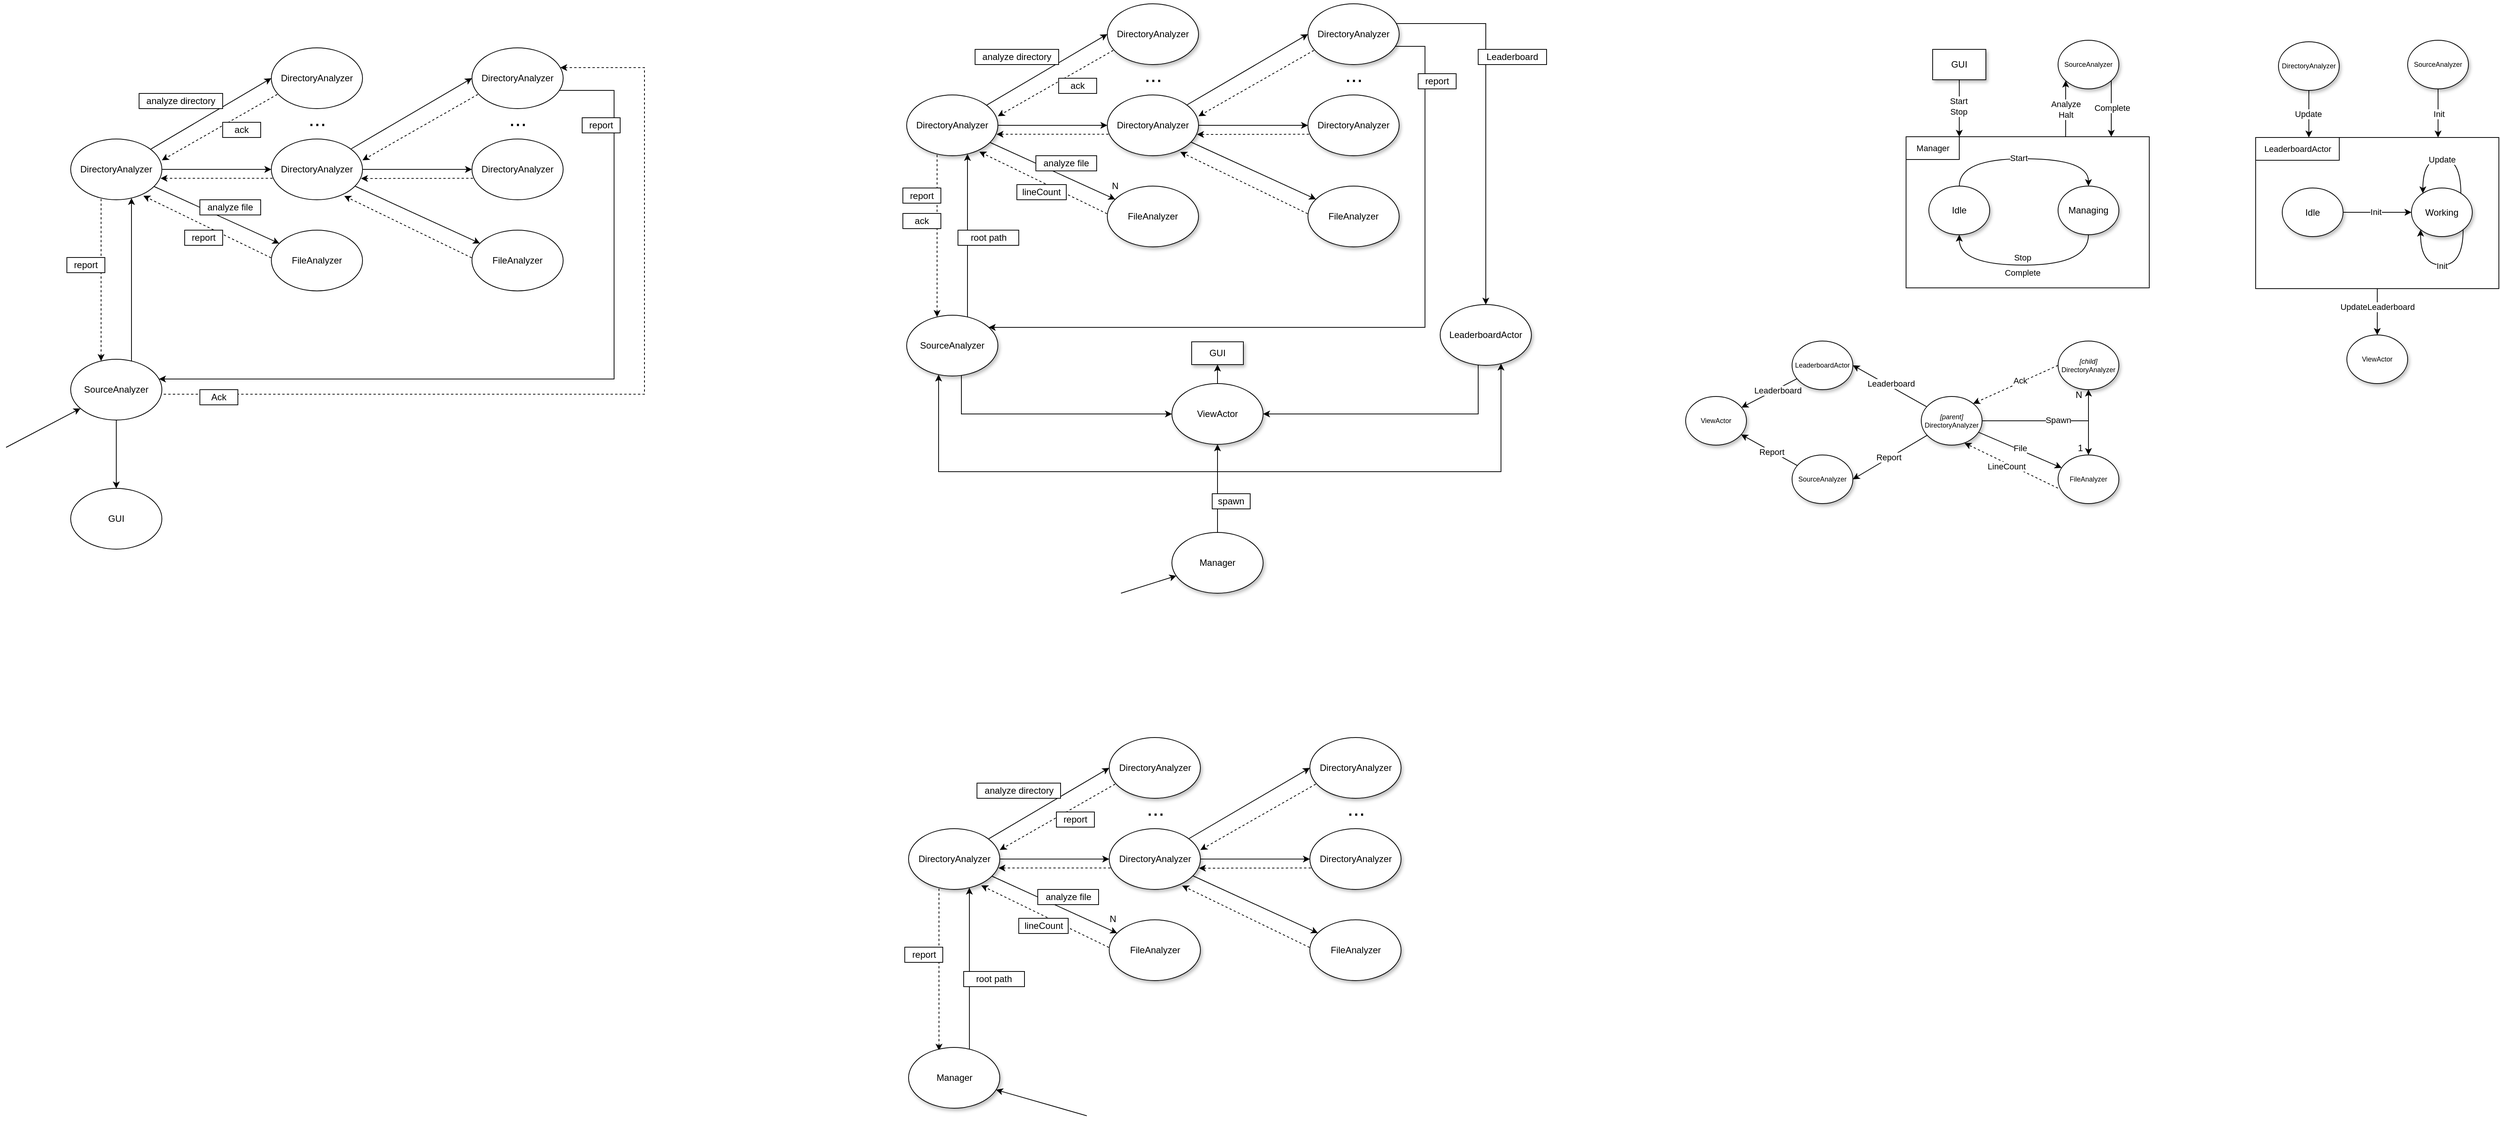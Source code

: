 <mxfile version="21.5.2" type="github" pages="2">
  <diagram name="part-01-Actors" id="ixp6hun_RJstKnStisOL">
    <mxGraphModel dx="1003" dy="696" grid="1" gridSize="10" guides="1" tooltips="1" connect="1" arrows="1" fold="1" page="1" pageScale="1" pageWidth="1169" pageHeight="827" math="0" shadow="0">
      <root>
        <mxCell id="0" />
        <mxCell id="1" parent="0" />
        <mxCell id="HY1gGdeRaSTk6mKzonEz-131" style="edgeStyle=orthogonalEdgeStyle;rounded=0;orthogonalLoop=1;jettySize=auto;html=1;" edge="1" parent="1" source="HY1gGdeRaSTk6mKzonEz-114" target="HY1gGdeRaSTk6mKzonEz-119">
          <mxGeometry relative="1" as="geometry">
            <Array as="points">
              <mxPoint x="2860" y="160" />
              <mxPoint x="2860" y="160" />
            </Array>
          </mxGeometry>
        </mxCell>
        <mxCell id="HY1gGdeRaSTk6mKzonEz-132" value="Analyze&lt;br&gt;Halt" style="edgeLabel;html=1;align=center;verticalAlign=middle;resizable=0;points=[];" vertex="1" connectable="0" parent="HY1gGdeRaSTk6mKzonEz-131">
          <mxGeometry x="0.07" y="-2" relative="1" as="geometry">
            <mxPoint x="-2" y="3" as="offset" />
          </mxGeometry>
        </mxCell>
        <mxCell id="HY1gGdeRaSTk6mKzonEz-114" value="" style="rounded=0;whiteSpace=wrap;html=1;" vertex="1" parent="1">
          <mxGeometry x="2650" y="201" width="320" height="199" as="geometry" />
        </mxCell>
        <mxCell id="HY1gGdeRaSTk6mKzonEz-7" style="edgeStyle=orthogonalEdgeStyle;rounded=0;orthogonalLoop=1;jettySize=auto;html=1;" edge="1" parent="1" source="HY1gGdeRaSTk6mKzonEz-3" target="HY1gGdeRaSTk6mKzonEz-4">
          <mxGeometry relative="1" as="geometry">
            <Array as="points">
              <mxPoint x="315" y="384" />
              <mxPoint x="315" y="384" />
            </Array>
          </mxGeometry>
        </mxCell>
        <mxCell id="HY1gGdeRaSTk6mKzonEz-3" value="SourceAnalyzer" style="ellipse;whiteSpace=wrap;html=1;" vertex="1" parent="1">
          <mxGeometry x="235" y="494" width="120" height="80" as="geometry" />
        </mxCell>
        <mxCell id="HY1gGdeRaSTk6mKzonEz-4" value="DirectoryAnalyzer" style="ellipse;whiteSpace=wrap;html=1;" vertex="1" parent="1">
          <mxGeometry x="235" y="204" width="120" height="80" as="geometry" />
        </mxCell>
        <mxCell id="HY1gGdeRaSTk6mKzonEz-5" value="FileAnalyzer" style="ellipse;whiteSpace=wrap;html=1;" vertex="1" parent="1">
          <mxGeometry x="499" y="324" width="120" height="80" as="geometry" />
        </mxCell>
        <mxCell id="HY1gGdeRaSTk6mKzonEz-6" value="" style="endArrow=classic;html=1;rounded=0;" edge="1" parent="1" target="HY1gGdeRaSTk6mKzonEz-3">
          <mxGeometry width="50" height="50" relative="1" as="geometry">
            <mxPoint x="150" y="610" as="sourcePoint" />
            <mxPoint x="215" y="584" as="targetPoint" />
          </mxGeometry>
        </mxCell>
        <mxCell id="HY1gGdeRaSTk6mKzonEz-8" value="DirectoryAnalyzer" style="ellipse;whiteSpace=wrap;html=1;" vertex="1" parent="1">
          <mxGeometry x="499" y="84" width="120" height="80" as="geometry" />
        </mxCell>
        <mxCell id="HY1gGdeRaSTk6mKzonEz-9" value="DirectoryAnalyzer" style="ellipse;whiteSpace=wrap;html=1;" vertex="1" parent="1">
          <mxGeometry x="499" y="204" width="120" height="80" as="geometry" />
        </mxCell>
        <mxCell id="HY1gGdeRaSTk6mKzonEz-10" style="rounded=0;orthogonalLoop=1;jettySize=auto;html=1;entryX=0;entryY=0.5;entryDx=0;entryDy=0;" edge="1" parent="1" source="HY1gGdeRaSTk6mKzonEz-4" target="HY1gGdeRaSTk6mKzonEz-8">
          <mxGeometry relative="1" as="geometry">
            <mxPoint x="305" y="434" as="sourcePoint" />
            <mxPoint x="305" y="294" as="targetPoint" />
          </mxGeometry>
        </mxCell>
        <mxCell id="HY1gGdeRaSTk6mKzonEz-13" style="rounded=0;orthogonalLoop=1;jettySize=auto;html=1;exitX=0.985;exitY=0.647;exitDx=0;exitDy=0;exitPerimeter=0;entryX=0.026;entryY=0.647;entryDx=0;entryDy=0;entryPerimeter=0;dashed=1;endArrow=none;endFill=0;startArrow=classic;startFill=1;" edge="1" parent="1" source="HY1gGdeRaSTk6mKzonEz-4" target="HY1gGdeRaSTk6mKzonEz-9">
          <mxGeometry relative="1" as="geometry">
            <mxPoint x="362" y="239" as="sourcePoint" />
            <mxPoint x="519" y="154" as="targetPoint" />
          </mxGeometry>
        </mxCell>
        <mxCell id="HY1gGdeRaSTk6mKzonEz-14" style="rounded=0;orthogonalLoop=1;jettySize=auto;html=1;" edge="1" parent="1" source="HY1gGdeRaSTk6mKzonEz-4" target="HY1gGdeRaSTk6mKzonEz-5">
          <mxGeometry relative="1" as="geometry">
            <mxPoint x="362" y="267" as="sourcePoint" />
            <mxPoint x="512" y="301" as="targetPoint" />
          </mxGeometry>
        </mxCell>
        <mxCell id="HY1gGdeRaSTk6mKzonEz-15" value="..." style="text;html=1;align=center;verticalAlign=middle;resizable=0;points=[];autosize=1;strokeColor=none;fillColor=none;fontSize=28;" vertex="1" parent="1">
          <mxGeometry x="534" y="152" width="50" height="50" as="geometry" />
        </mxCell>
        <mxCell id="HY1gGdeRaSTk6mKzonEz-16" style="rounded=0;orthogonalLoop=1;jettySize=auto;html=1;entryX=1;entryY=0.35;entryDx=0;entryDy=0;entryPerimeter=0;exitX=0.065;exitY=0.767;exitDx=0;exitDy=0;exitPerimeter=0;dashed=1;" edge="1" parent="1" source="HY1gGdeRaSTk6mKzonEz-8" target="HY1gGdeRaSTk6mKzonEz-4">
          <mxGeometry relative="1" as="geometry">
            <mxPoint x="350" y="134" as="sourcePoint" />
            <mxPoint x="509" y="134" as="targetPoint" />
          </mxGeometry>
        </mxCell>
        <mxCell id="HY1gGdeRaSTk6mKzonEz-18" style="rounded=0;orthogonalLoop=1;jettySize=auto;html=1;entryX=1;entryY=0.5;entryDx=0;entryDy=0;endArrow=none;endFill=0;startArrow=classic;startFill=1;" edge="1" parent="1" source="HY1gGdeRaSTk6mKzonEz-9" target="HY1gGdeRaSTk6mKzonEz-4">
          <mxGeometry relative="1" as="geometry">
            <mxPoint x="495" y="244" as="sourcePoint" />
            <mxPoint x="365" y="242" as="targetPoint" />
          </mxGeometry>
        </mxCell>
        <mxCell id="HY1gGdeRaSTk6mKzonEz-19" value="analyze directory" style="rounded=0;whiteSpace=wrap;html=1;" vertex="1" parent="1">
          <mxGeometry x="325" y="144" width="110" height="20" as="geometry" />
        </mxCell>
        <mxCell id="HY1gGdeRaSTk6mKzonEz-20" value="ack" style="rounded=0;whiteSpace=wrap;html=1;" vertex="1" parent="1">
          <mxGeometry x="435" y="182" width="50" height="20" as="geometry" />
        </mxCell>
        <mxCell id="HY1gGdeRaSTk6mKzonEz-21" value="analyze file" style="rounded=0;whiteSpace=wrap;html=1;" vertex="1" parent="1">
          <mxGeometry x="405" y="284" width="80" height="20" as="geometry" />
        </mxCell>
        <mxCell id="HY1gGdeRaSTk6mKzonEz-22" style="edgeStyle=orthogonalEdgeStyle;rounded=0;orthogonalLoop=1;jettySize=auto;html=1;dashed=1;endArrow=none;endFill=0;startArrow=classic;startFill=1;" edge="1" parent="1" source="HY1gGdeRaSTk6mKzonEz-3" target="HY1gGdeRaSTk6mKzonEz-4">
          <mxGeometry relative="1" as="geometry">
            <mxPoint x="305" y="504" as="sourcePoint" />
            <mxPoint x="305" y="294" as="targetPoint" />
            <Array as="points">
              <mxPoint x="275" y="384" />
              <mxPoint x="275" y="384" />
            </Array>
          </mxGeometry>
        </mxCell>
        <mxCell id="HY1gGdeRaSTk6mKzonEz-23" style="rounded=0;orthogonalLoop=1;jettySize=auto;html=1;entryX=0.797;entryY=0.935;entryDx=0;entryDy=0;entryPerimeter=0;exitX=-0.003;exitY=0.455;exitDx=0;exitDy=0;exitPerimeter=0;dashed=1;" edge="1" parent="1" source="HY1gGdeRaSTk6mKzonEz-5" target="HY1gGdeRaSTk6mKzonEz-4">
          <mxGeometry relative="1" as="geometry">
            <mxPoint x="499" y="364" as="sourcePoint" />
            <mxPoint x="334.001" y="283.996" as="targetPoint" />
          </mxGeometry>
        </mxCell>
        <mxCell id="HY1gGdeRaSTk6mKzonEz-24" value="report" style="rounded=0;whiteSpace=wrap;html=1;" vertex="1" parent="1">
          <mxGeometry x="385" y="324" width="50" height="20" as="geometry" />
        </mxCell>
        <mxCell id="HY1gGdeRaSTk6mKzonEz-25" value="FileAnalyzer" style="ellipse;whiteSpace=wrap;html=1;" vertex="1" parent="1">
          <mxGeometry x="763" y="324" width="120" height="80" as="geometry" />
        </mxCell>
        <mxCell id="HY1gGdeRaSTk6mKzonEz-47" style="edgeStyle=orthogonalEdgeStyle;rounded=0;orthogonalLoop=1;jettySize=auto;html=1;" edge="1" parent="1" source="HY1gGdeRaSTk6mKzonEz-26" target="HY1gGdeRaSTk6mKzonEz-3">
          <mxGeometry relative="1" as="geometry">
            <Array as="points">
              <mxPoint x="950" y="140" />
              <mxPoint x="950" y="520" />
            </Array>
          </mxGeometry>
        </mxCell>
        <mxCell id="HY1gGdeRaSTk6mKzonEz-26" value="DirectoryAnalyzer" style="ellipse;whiteSpace=wrap;html=1;" vertex="1" parent="1">
          <mxGeometry x="763" y="84" width="120" height="80" as="geometry" />
        </mxCell>
        <mxCell id="HY1gGdeRaSTk6mKzonEz-27" value="DirectoryAnalyzer" style="ellipse;whiteSpace=wrap;html=1;" vertex="1" parent="1">
          <mxGeometry x="763" y="204" width="120" height="80" as="geometry" />
        </mxCell>
        <mxCell id="HY1gGdeRaSTk6mKzonEz-28" style="rounded=0;orthogonalLoop=1;jettySize=auto;html=1;entryX=0;entryY=0.5;entryDx=0;entryDy=0;" edge="1" parent="1" target="HY1gGdeRaSTk6mKzonEz-26">
          <mxGeometry relative="1" as="geometry">
            <mxPoint x="604" y="217" as="sourcePoint" />
            <mxPoint x="569" y="294" as="targetPoint" />
          </mxGeometry>
        </mxCell>
        <mxCell id="HY1gGdeRaSTk6mKzonEz-29" style="rounded=0;orthogonalLoop=1;jettySize=auto;html=1;exitX=0.985;exitY=0.647;exitDx=0;exitDy=0;exitPerimeter=0;entryX=0.026;entryY=0.647;entryDx=0;entryDy=0;entryPerimeter=0;dashed=1;endArrow=none;endFill=0;startArrow=classic;startFill=1;" edge="1" parent="1" target="HY1gGdeRaSTk6mKzonEz-27">
          <mxGeometry relative="1" as="geometry">
            <mxPoint x="617" y="256" as="sourcePoint" />
            <mxPoint x="783" y="154" as="targetPoint" />
          </mxGeometry>
        </mxCell>
        <mxCell id="HY1gGdeRaSTk6mKzonEz-30" style="rounded=0;orthogonalLoop=1;jettySize=auto;html=1;" edge="1" parent="1" target="HY1gGdeRaSTk6mKzonEz-25">
          <mxGeometry relative="1" as="geometry">
            <mxPoint x="609" y="266" as="sourcePoint" />
            <mxPoint x="776" y="301" as="targetPoint" />
          </mxGeometry>
        </mxCell>
        <mxCell id="HY1gGdeRaSTk6mKzonEz-31" value="..." style="text;html=1;align=center;verticalAlign=middle;resizable=0;points=[];autosize=1;strokeColor=none;fillColor=none;fontSize=28;" vertex="1" parent="1">
          <mxGeometry x="798" y="152" width="50" height="50" as="geometry" />
        </mxCell>
        <mxCell id="HY1gGdeRaSTk6mKzonEz-32" style="rounded=0;orthogonalLoop=1;jettySize=auto;html=1;entryX=1;entryY=0.35;entryDx=0;entryDy=0;entryPerimeter=0;exitX=0.065;exitY=0.767;exitDx=0;exitDy=0;exitPerimeter=0;dashed=1;" edge="1" parent="1" source="HY1gGdeRaSTk6mKzonEz-26">
          <mxGeometry relative="1" as="geometry">
            <mxPoint x="614" y="134" as="sourcePoint" />
            <mxPoint x="619" y="232" as="targetPoint" />
          </mxGeometry>
        </mxCell>
        <mxCell id="HY1gGdeRaSTk6mKzonEz-33" style="rounded=0;orthogonalLoop=1;jettySize=auto;html=1;entryX=1;entryY=0.5;entryDx=0;entryDy=0;endArrow=none;endFill=0;startArrow=classic;startFill=1;" edge="1" parent="1" source="HY1gGdeRaSTk6mKzonEz-27">
          <mxGeometry relative="1" as="geometry">
            <mxPoint x="759" y="244" as="sourcePoint" />
            <mxPoint x="619" y="244" as="targetPoint" />
          </mxGeometry>
        </mxCell>
        <mxCell id="HY1gGdeRaSTk6mKzonEz-37" style="rounded=0;orthogonalLoop=1;jettySize=auto;html=1;entryX=0.797;entryY=0.935;entryDx=0;entryDy=0;entryPerimeter=0;exitX=-0.003;exitY=0.455;exitDx=0;exitDy=0;exitPerimeter=0;dashed=1;" edge="1" parent="1" source="HY1gGdeRaSTk6mKzonEz-25">
          <mxGeometry relative="1" as="geometry">
            <mxPoint x="763" y="364" as="sourcePoint" />
            <mxPoint x="595" y="279" as="targetPoint" />
          </mxGeometry>
        </mxCell>
        <mxCell id="HY1gGdeRaSTk6mKzonEz-42" value="GUI" style="ellipse;whiteSpace=wrap;html=1;" vertex="1" parent="1">
          <mxGeometry x="235" y="664" width="120" height="80" as="geometry" />
        </mxCell>
        <mxCell id="HY1gGdeRaSTk6mKzonEz-43" style="edgeStyle=orthogonalEdgeStyle;rounded=0;orthogonalLoop=1;jettySize=auto;html=1;" edge="1" parent="1" source="HY1gGdeRaSTk6mKzonEz-3" target="HY1gGdeRaSTk6mKzonEz-42">
          <mxGeometry relative="1" as="geometry">
            <mxPoint x="325" y="506" as="sourcePoint" />
            <mxPoint x="325" y="292" as="targetPoint" />
            <Array as="points" />
          </mxGeometry>
        </mxCell>
        <mxCell id="HY1gGdeRaSTk6mKzonEz-40" value="report" style="rounded=0;whiteSpace=wrap;html=1;" vertex="1" parent="1">
          <mxGeometry x="908" y="176" width="50" height="20" as="geometry" />
        </mxCell>
        <mxCell id="HY1gGdeRaSTk6mKzonEz-45" value="report" style="rounded=0;whiteSpace=wrap;html=1;" vertex="1" parent="1">
          <mxGeometry x="230" y="360" width="50" height="20" as="geometry" />
        </mxCell>
        <mxCell id="HY1gGdeRaSTk6mKzonEz-50" style="edgeStyle=orthogonalEdgeStyle;rounded=0;orthogonalLoop=1;jettySize=auto;html=1;dashed=1;endArrow=none;endFill=0;startArrow=classic;startFill=1;" edge="1" parent="1" source="HY1gGdeRaSTk6mKzonEz-26" target="HY1gGdeRaSTk6mKzonEz-3">
          <mxGeometry relative="1" as="geometry">
            <mxPoint x="893" y="134" as="sourcePoint" />
            <mxPoint x="361" y="530" as="targetPoint" />
            <Array as="points">
              <mxPoint x="990" y="110" />
              <mxPoint x="990" y="540" />
            </Array>
          </mxGeometry>
        </mxCell>
        <mxCell id="HY1gGdeRaSTk6mKzonEz-52" value="Ack" style="rounded=0;whiteSpace=wrap;html=1;" vertex="1" parent="1">
          <mxGeometry x="405" y="534" width="50" height="20" as="geometry" />
        </mxCell>
        <mxCell id="HY1gGdeRaSTk6mKzonEz-53" style="edgeStyle=orthogonalEdgeStyle;rounded=0;orthogonalLoop=1;jettySize=auto;html=1;" edge="1" parent="1" source="HY1gGdeRaSTk6mKzonEz-54" target="HY1gGdeRaSTk6mKzonEz-55">
          <mxGeometry relative="1" as="geometry">
            <Array as="points">
              <mxPoint x="1415" y="326" />
              <mxPoint x="1415" y="326" />
            </Array>
          </mxGeometry>
        </mxCell>
        <mxCell id="HY1gGdeRaSTk6mKzonEz-91" style="edgeStyle=orthogonalEdgeStyle;rounded=0;orthogonalLoop=1;jettySize=auto;html=1;" edge="1" parent="1" source="HY1gGdeRaSTk6mKzonEz-54" target="HY1gGdeRaSTk6mKzonEz-90">
          <mxGeometry relative="1" as="geometry">
            <Array as="points">
              <mxPoint x="1407" y="566" />
            </Array>
          </mxGeometry>
        </mxCell>
        <mxCell id="HY1gGdeRaSTk6mKzonEz-54" value="SourceAnalyzer" style="ellipse;whiteSpace=wrap;html=1;shadow=1;" vertex="1" parent="1">
          <mxGeometry x="1335" y="436" width="120" height="80" as="geometry" />
        </mxCell>
        <mxCell id="HY1gGdeRaSTk6mKzonEz-55" value="DirectoryAnalyzer" style="ellipse;whiteSpace=wrap;html=1;shadow=1;" vertex="1" parent="1">
          <mxGeometry x="1335" y="146" width="120" height="80" as="geometry" />
        </mxCell>
        <mxCell id="HY1gGdeRaSTk6mKzonEz-56" value="FileAnalyzer" style="ellipse;whiteSpace=wrap;html=1;shadow=1;" vertex="1" parent="1">
          <mxGeometry x="1599" y="266" width="120" height="80" as="geometry" />
        </mxCell>
        <mxCell id="HY1gGdeRaSTk6mKzonEz-57" value="" style="endArrow=classic;html=1;rounded=0;" edge="1" parent="1" target="HY1gGdeRaSTk6mKzonEz-89">
          <mxGeometry width="50" height="50" relative="1" as="geometry">
            <mxPoint x="1617" y="802" as="sourcePoint" />
            <mxPoint x="1547" y="709.31" as="targetPoint" />
          </mxGeometry>
        </mxCell>
        <mxCell id="HY1gGdeRaSTk6mKzonEz-58" value="DirectoryAnalyzer" style="ellipse;whiteSpace=wrap;html=1;shadow=1;" vertex="1" parent="1">
          <mxGeometry x="1599" y="26" width="120" height="80" as="geometry" />
        </mxCell>
        <mxCell id="HY1gGdeRaSTk6mKzonEz-59" value="DirectoryAnalyzer" style="ellipse;whiteSpace=wrap;html=1;shadow=1;" vertex="1" parent="1">
          <mxGeometry x="1599" y="146" width="120" height="80" as="geometry" />
        </mxCell>
        <mxCell id="HY1gGdeRaSTk6mKzonEz-60" style="rounded=0;orthogonalLoop=1;jettySize=auto;html=1;entryX=0;entryY=0.5;entryDx=0;entryDy=0;" edge="1" parent="1" source="HY1gGdeRaSTk6mKzonEz-55" target="HY1gGdeRaSTk6mKzonEz-58">
          <mxGeometry relative="1" as="geometry">
            <mxPoint x="1405" y="376" as="sourcePoint" />
            <mxPoint x="1405" y="236" as="targetPoint" />
          </mxGeometry>
        </mxCell>
        <mxCell id="HY1gGdeRaSTk6mKzonEz-61" style="rounded=0;orthogonalLoop=1;jettySize=auto;html=1;exitX=0.985;exitY=0.647;exitDx=0;exitDy=0;exitPerimeter=0;entryX=0.026;entryY=0.647;entryDx=0;entryDy=0;entryPerimeter=0;dashed=1;endArrow=none;endFill=0;startArrow=classic;startFill=1;" edge="1" parent="1" source="HY1gGdeRaSTk6mKzonEz-55" target="HY1gGdeRaSTk6mKzonEz-59">
          <mxGeometry relative="1" as="geometry">
            <mxPoint x="1462" y="181" as="sourcePoint" />
            <mxPoint x="1619" y="96" as="targetPoint" />
          </mxGeometry>
        </mxCell>
        <mxCell id="HY1gGdeRaSTk6mKzonEz-62" style="rounded=0;orthogonalLoop=1;jettySize=auto;html=1;" edge="1" parent="1" source="HY1gGdeRaSTk6mKzonEz-55" target="HY1gGdeRaSTk6mKzonEz-56">
          <mxGeometry relative="1" as="geometry">
            <mxPoint x="1462" y="209" as="sourcePoint" />
            <mxPoint x="1612" y="243" as="targetPoint" />
          </mxGeometry>
        </mxCell>
        <mxCell id="HY1gGdeRaSTk6mKzonEz-63" value="..." style="text;html=1;align=center;verticalAlign=middle;resizable=0;points=[];autosize=1;strokeColor=none;fillColor=none;fontSize=28;" vertex="1" parent="1">
          <mxGeometry x="1634" y="94" width="50" height="50" as="geometry" />
        </mxCell>
        <mxCell id="HY1gGdeRaSTk6mKzonEz-64" style="rounded=0;orthogonalLoop=1;jettySize=auto;html=1;entryX=1;entryY=0.35;entryDx=0;entryDy=0;entryPerimeter=0;exitX=0.065;exitY=0.767;exitDx=0;exitDy=0;exitPerimeter=0;dashed=1;" edge="1" parent="1" source="HY1gGdeRaSTk6mKzonEz-58" target="HY1gGdeRaSTk6mKzonEz-55">
          <mxGeometry relative="1" as="geometry">
            <mxPoint x="1450" y="76" as="sourcePoint" />
            <mxPoint x="1609" y="76" as="targetPoint" />
          </mxGeometry>
        </mxCell>
        <mxCell id="HY1gGdeRaSTk6mKzonEz-65" style="rounded=0;orthogonalLoop=1;jettySize=auto;html=1;entryX=1;entryY=0.5;entryDx=0;entryDy=0;endArrow=none;endFill=0;startArrow=classic;startFill=1;" edge="1" parent="1" source="HY1gGdeRaSTk6mKzonEz-59" target="HY1gGdeRaSTk6mKzonEz-55">
          <mxGeometry relative="1" as="geometry">
            <mxPoint x="1595" y="186" as="sourcePoint" />
            <mxPoint x="1465" y="184" as="targetPoint" />
          </mxGeometry>
        </mxCell>
        <mxCell id="HY1gGdeRaSTk6mKzonEz-66" value="analyze directory" style="rounded=0;whiteSpace=wrap;html=1;" vertex="1" parent="1">
          <mxGeometry x="1425" y="86" width="110" height="20" as="geometry" />
        </mxCell>
        <mxCell id="HY1gGdeRaSTk6mKzonEz-67" value="ack" style="rounded=0;whiteSpace=wrap;html=1;" vertex="1" parent="1">
          <mxGeometry x="1535" y="124" width="50" height="20" as="geometry" />
        </mxCell>
        <mxCell id="HY1gGdeRaSTk6mKzonEz-68" value="analyze file" style="rounded=0;whiteSpace=wrap;html=1;" vertex="1" parent="1">
          <mxGeometry x="1505" y="226" width="80" height="20" as="geometry" />
        </mxCell>
        <mxCell id="HY1gGdeRaSTk6mKzonEz-69" style="edgeStyle=orthogonalEdgeStyle;rounded=0;orthogonalLoop=1;jettySize=auto;html=1;dashed=1;endArrow=none;endFill=0;startArrow=classic;startFill=1;" edge="1" parent="1" source="HY1gGdeRaSTk6mKzonEz-54" target="HY1gGdeRaSTk6mKzonEz-55">
          <mxGeometry relative="1" as="geometry">
            <mxPoint x="1405" y="446" as="sourcePoint" />
            <mxPoint x="1405" y="236" as="targetPoint" />
            <Array as="points">
              <mxPoint x="1375" y="326" />
              <mxPoint x="1375" y="326" />
            </Array>
          </mxGeometry>
        </mxCell>
        <mxCell id="HY1gGdeRaSTk6mKzonEz-70" style="rounded=0;orthogonalLoop=1;jettySize=auto;html=1;entryX=0.797;entryY=0.935;entryDx=0;entryDy=0;entryPerimeter=0;exitX=-0.003;exitY=0.455;exitDx=0;exitDy=0;exitPerimeter=0;dashed=1;" edge="1" parent="1" source="HY1gGdeRaSTk6mKzonEz-56" target="HY1gGdeRaSTk6mKzonEz-55">
          <mxGeometry relative="1" as="geometry">
            <mxPoint x="1599" y="306" as="sourcePoint" />
            <mxPoint x="1434.001" y="225.996" as="targetPoint" />
          </mxGeometry>
        </mxCell>
        <mxCell id="HY1gGdeRaSTk6mKzonEz-71" value="lineCount" style="rounded=0;whiteSpace=wrap;html=1;" vertex="1" parent="1">
          <mxGeometry x="1480" y="264" width="65" height="20" as="geometry" />
        </mxCell>
        <mxCell id="HY1gGdeRaSTk6mKzonEz-72" value="FileAnalyzer" style="ellipse;whiteSpace=wrap;html=1;shadow=1;" vertex="1" parent="1">
          <mxGeometry x="1863" y="266" width="120" height="80" as="geometry" />
        </mxCell>
        <mxCell id="HY1gGdeRaSTk6mKzonEz-73" style="edgeStyle=orthogonalEdgeStyle;rounded=0;orthogonalLoop=1;jettySize=auto;html=1;" edge="1" parent="1" source="HY1gGdeRaSTk6mKzonEz-74" target="HY1gGdeRaSTk6mKzonEz-54">
          <mxGeometry relative="1" as="geometry">
            <Array as="points">
              <mxPoint x="2017" y="82" />
              <mxPoint x="2017" y="452" />
            </Array>
          </mxGeometry>
        </mxCell>
        <mxCell id="HY1gGdeRaSTk6mKzonEz-74" value="DirectoryAnalyzer" style="ellipse;whiteSpace=wrap;html=1;shadow=1;" vertex="1" parent="1">
          <mxGeometry x="1863" y="26" width="120" height="80" as="geometry" />
        </mxCell>
        <mxCell id="HY1gGdeRaSTk6mKzonEz-75" value="DirectoryAnalyzer" style="ellipse;whiteSpace=wrap;html=1;shadow=1;" vertex="1" parent="1">
          <mxGeometry x="1863" y="146" width="120" height="80" as="geometry" />
        </mxCell>
        <mxCell id="HY1gGdeRaSTk6mKzonEz-76" style="rounded=0;orthogonalLoop=1;jettySize=auto;html=1;entryX=0;entryY=0.5;entryDx=0;entryDy=0;" edge="1" parent="1" target="HY1gGdeRaSTk6mKzonEz-74">
          <mxGeometry relative="1" as="geometry">
            <mxPoint x="1704" y="159" as="sourcePoint" />
            <mxPoint x="1669" y="236" as="targetPoint" />
          </mxGeometry>
        </mxCell>
        <mxCell id="HY1gGdeRaSTk6mKzonEz-77" style="rounded=0;orthogonalLoop=1;jettySize=auto;html=1;exitX=0.985;exitY=0.647;exitDx=0;exitDy=0;exitPerimeter=0;entryX=0.026;entryY=0.647;entryDx=0;entryDy=0;entryPerimeter=0;dashed=1;endArrow=none;endFill=0;startArrow=classic;startFill=1;" edge="1" parent="1" target="HY1gGdeRaSTk6mKzonEz-75">
          <mxGeometry relative="1" as="geometry">
            <mxPoint x="1717" y="198" as="sourcePoint" />
            <mxPoint x="1883" y="96" as="targetPoint" />
          </mxGeometry>
        </mxCell>
        <mxCell id="HY1gGdeRaSTk6mKzonEz-78" style="rounded=0;orthogonalLoop=1;jettySize=auto;html=1;" edge="1" parent="1" target="HY1gGdeRaSTk6mKzonEz-72">
          <mxGeometry relative="1" as="geometry">
            <mxPoint x="1709" y="208" as="sourcePoint" />
            <mxPoint x="1876" y="243" as="targetPoint" />
          </mxGeometry>
        </mxCell>
        <mxCell id="HY1gGdeRaSTk6mKzonEz-79" value="..." style="text;html=1;align=center;verticalAlign=middle;resizable=0;points=[];autosize=1;strokeColor=none;fillColor=none;fontSize=28;" vertex="1" parent="1">
          <mxGeometry x="1898" y="94" width="50" height="50" as="geometry" />
        </mxCell>
        <mxCell id="HY1gGdeRaSTk6mKzonEz-80" style="rounded=0;orthogonalLoop=1;jettySize=auto;html=1;entryX=1;entryY=0.35;entryDx=0;entryDy=0;entryPerimeter=0;exitX=0.065;exitY=0.767;exitDx=0;exitDy=0;exitPerimeter=0;dashed=1;" edge="1" parent="1" source="HY1gGdeRaSTk6mKzonEz-74">
          <mxGeometry relative="1" as="geometry">
            <mxPoint x="1714" y="76" as="sourcePoint" />
            <mxPoint x="1719" y="174" as="targetPoint" />
          </mxGeometry>
        </mxCell>
        <mxCell id="HY1gGdeRaSTk6mKzonEz-81" style="rounded=0;orthogonalLoop=1;jettySize=auto;html=1;entryX=1;entryY=0.5;entryDx=0;entryDy=0;endArrow=none;endFill=0;startArrow=classic;startFill=1;" edge="1" parent="1" source="HY1gGdeRaSTk6mKzonEz-75">
          <mxGeometry relative="1" as="geometry">
            <mxPoint x="1859" y="186" as="sourcePoint" />
            <mxPoint x="1719" y="186" as="targetPoint" />
          </mxGeometry>
        </mxCell>
        <mxCell id="HY1gGdeRaSTk6mKzonEz-82" style="rounded=0;orthogonalLoop=1;jettySize=auto;html=1;entryX=0.797;entryY=0.935;entryDx=0;entryDy=0;entryPerimeter=0;exitX=-0.003;exitY=0.455;exitDx=0;exitDy=0;exitPerimeter=0;dashed=1;" edge="1" parent="1" source="HY1gGdeRaSTk6mKzonEz-72">
          <mxGeometry relative="1" as="geometry">
            <mxPoint x="1863" y="306" as="sourcePoint" />
            <mxPoint x="1695" y="221" as="targetPoint" />
          </mxGeometry>
        </mxCell>
        <mxCell id="HY1gGdeRaSTk6mKzonEz-83" value="LeaderboardActor" style="ellipse;whiteSpace=wrap;html=1;shadow=1;" vertex="1" parent="1">
          <mxGeometry x="2037" y="422" width="120" height="80" as="geometry" />
        </mxCell>
        <mxCell id="HY1gGdeRaSTk6mKzonEz-85" value="report" style="rounded=0;whiteSpace=wrap;html=1;" vertex="1" parent="1">
          <mxGeometry x="2008" y="118" width="50" height="20" as="geometry" />
        </mxCell>
        <mxCell id="HY1gGdeRaSTk6mKzonEz-86" value="ack" style="rounded=0;whiteSpace=wrap;html=1;" vertex="1" parent="1">
          <mxGeometry x="1330" y="302" width="50" height="20" as="geometry" />
        </mxCell>
        <mxCell id="HY1gGdeRaSTk6mKzonEz-95" value="" style="edgeStyle=orthogonalEdgeStyle;rounded=0;orthogonalLoop=1;jettySize=auto;html=1;" edge="1" parent="1" source="HY1gGdeRaSTk6mKzonEz-89" target="HY1gGdeRaSTk6mKzonEz-90">
          <mxGeometry relative="1" as="geometry" />
        </mxCell>
        <mxCell id="HY1gGdeRaSTk6mKzonEz-96" style="edgeStyle=orthogonalEdgeStyle;rounded=0;orthogonalLoop=1;jettySize=auto;html=1;" edge="1" parent="1" source="HY1gGdeRaSTk6mKzonEz-89" target="HY1gGdeRaSTk6mKzonEz-54">
          <mxGeometry relative="1" as="geometry">
            <Array as="points">
              <mxPoint x="1744" y="642" />
              <mxPoint x="1377" y="642" />
            </Array>
          </mxGeometry>
        </mxCell>
        <mxCell id="HY1gGdeRaSTk6mKzonEz-97" style="edgeStyle=orthogonalEdgeStyle;rounded=0;orthogonalLoop=1;jettySize=auto;html=1;" edge="1" parent="1" source="HY1gGdeRaSTk6mKzonEz-89" target="HY1gGdeRaSTk6mKzonEz-83">
          <mxGeometry relative="1" as="geometry">
            <Array as="points">
              <mxPoint x="1744" y="642" />
              <mxPoint x="2117" y="642" />
            </Array>
          </mxGeometry>
        </mxCell>
        <mxCell id="HY1gGdeRaSTk6mKzonEz-89" value="Manager" style="ellipse;whiteSpace=wrap;html=1;shadow=1;" vertex="1" parent="1">
          <mxGeometry x="1684" y="722" width="120" height="80" as="geometry" />
        </mxCell>
        <mxCell id="HY1gGdeRaSTk6mKzonEz-102" value="" style="edgeStyle=orthogonalEdgeStyle;rounded=0;orthogonalLoop=1;jettySize=auto;html=1;" edge="1" parent="1" source="HY1gGdeRaSTk6mKzonEz-90" target="HY1gGdeRaSTk6mKzonEz-100">
          <mxGeometry relative="1" as="geometry" />
        </mxCell>
        <mxCell id="HY1gGdeRaSTk6mKzonEz-90" value="ViewActor" style="ellipse;whiteSpace=wrap;html=1;shadow=1;" vertex="1" parent="1">
          <mxGeometry x="1684" y="526" width="120" height="80" as="geometry" />
        </mxCell>
        <mxCell id="HY1gGdeRaSTk6mKzonEz-92" style="edgeStyle=orthogonalEdgeStyle;rounded=0;orthogonalLoop=1;jettySize=auto;html=1;" edge="1" parent="1" source="HY1gGdeRaSTk6mKzonEz-83" target="HY1gGdeRaSTk6mKzonEz-90">
          <mxGeometry relative="1" as="geometry">
            <mxPoint x="1405" y="526" as="sourcePoint" />
            <mxPoint x="1405" y="642" as="targetPoint" />
            <Array as="points">
              <mxPoint x="2087" y="566" />
            </Array>
          </mxGeometry>
        </mxCell>
        <mxCell id="HY1gGdeRaSTk6mKzonEz-93" style="edgeStyle=orthogonalEdgeStyle;rounded=0;orthogonalLoop=1;jettySize=auto;html=1;" edge="1" parent="1" source="HY1gGdeRaSTk6mKzonEz-74" target="HY1gGdeRaSTk6mKzonEz-83">
          <mxGeometry relative="1" as="geometry">
            <Array as="points">
              <mxPoint x="2097" y="52" />
            </Array>
            <mxPoint x="1988" y="92" as="sourcePoint" />
            <mxPoint x="2127" y="612" as="targetPoint" />
          </mxGeometry>
        </mxCell>
        <mxCell id="HY1gGdeRaSTk6mKzonEz-94" value="Leaderboard" style="rounded=0;whiteSpace=wrap;html=1;" vertex="1" parent="1">
          <mxGeometry x="2087" y="86" width="90" height="20" as="geometry" />
        </mxCell>
        <mxCell id="HY1gGdeRaSTk6mKzonEz-98" value="spawn" style="rounded=0;whiteSpace=wrap;html=1;" vertex="1" parent="1">
          <mxGeometry x="1737" y="671" width="50" height="20" as="geometry" />
        </mxCell>
        <mxCell id="HY1gGdeRaSTk6mKzonEz-100" value="GUI" style="rounded=0;whiteSpace=wrap;html=1;shadow=1;" vertex="1" parent="1">
          <mxGeometry x="1710" y="471" width="68" height="30" as="geometry" />
        </mxCell>
        <mxCell id="HY1gGdeRaSTk6mKzonEz-107" style="edgeStyle=orthogonalEdgeStyle;rounded=0;orthogonalLoop=1;jettySize=auto;html=1;curved=1;" edge="1" parent="1" source="HY1gGdeRaSTk6mKzonEz-105" target="HY1gGdeRaSTk6mKzonEz-106">
          <mxGeometry relative="1" as="geometry">
            <Array as="points">
              <mxPoint x="2720" y="230" />
              <mxPoint x="2890" y="230" />
            </Array>
          </mxGeometry>
        </mxCell>
        <mxCell id="HY1gGdeRaSTk6mKzonEz-108" value="Start" style="edgeLabel;html=1;align=center;verticalAlign=middle;resizable=0;points=[];" vertex="1" connectable="0" parent="HY1gGdeRaSTk6mKzonEz-107">
          <mxGeometry x="-0.058" y="1" relative="1" as="geometry">
            <mxPoint as="offset" />
          </mxGeometry>
        </mxCell>
        <mxCell id="HY1gGdeRaSTk6mKzonEz-105" value="Idle" style="ellipse;whiteSpace=wrap;html=1;shadow=1;" vertex="1" parent="1">
          <mxGeometry x="2680" y="266" width="80" height="64" as="geometry" />
        </mxCell>
        <mxCell id="HY1gGdeRaSTk6mKzonEz-111" style="edgeStyle=orthogonalEdgeStyle;rounded=0;orthogonalLoop=1;jettySize=auto;html=1;curved=1;" edge="1" parent="1" source="HY1gGdeRaSTk6mKzonEz-106" target="HY1gGdeRaSTk6mKzonEz-105">
          <mxGeometry relative="1" as="geometry">
            <Array as="points">
              <mxPoint x="2890" y="370" />
              <mxPoint x="2720" y="370" />
            </Array>
          </mxGeometry>
        </mxCell>
        <mxCell id="HY1gGdeRaSTk6mKzonEz-112" value="Stop" style="edgeLabel;html=1;align=center;verticalAlign=middle;resizable=0;points=[];" vertex="1" connectable="0" parent="HY1gGdeRaSTk6mKzonEz-111">
          <mxGeometry x="0.015" y="-1" relative="1" as="geometry">
            <mxPoint y="-9" as="offset" />
          </mxGeometry>
        </mxCell>
        <mxCell id="HY1gGdeRaSTk6mKzonEz-113" value="Complete" style="edgeLabel;html=1;align=center;verticalAlign=middle;resizable=0;points=[];" vertex="1" connectable="0" parent="HY1gGdeRaSTk6mKzonEz-111">
          <mxGeometry x="-0.183" y="-4" relative="1" as="geometry">
            <mxPoint x="-25" y="14" as="offset" />
          </mxGeometry>
        </mxCell>
        <mxCell id="HY1gGdeRaSTk6mKzonEz-106" value="Managing" style="ellipse;whiteSpace=wrap;html=1;shadow=1;" vertex="1" parent="1">
          <mxGeometry x="2850" y="266" width="80" height="64" as="geometry" />
        </mxCell>
        <mxCell id="HY1gGdeRaSTk6mKzonEz-117" value="Manager" style="text;html=1;align=center;verticalAlign=middle;resizable=0;points=[];autosize=1;strokeColor=default;fillColor=none;perimeterSpacing=2;fontSize=11;" vertex="1" parent="1">
          <mxGeometry x="2650" y="201" width="70" height="30" as="geometry" />
        </mxCell>
        <mxCell id="HY1gGdeRaSTk6mKzonEz-122" style="edgeStyle=orthogonalEdgeStyle;rounded=0;orthogonalLoop=1;jettySize=auto;html=1;" edge="1" parent="1" source="HY1gGdeRaSTk6mKzonEz-119" target="HY1gGdeRaSTk6mKzonEz-114">
          <mxGeometry relative="1" as="geometry">
            <Array as="points">
              <mxPoint x="2920" y="160" />
              <mxPoint x="2920" y="160" />
            </Array>
          </mxGeometry>
        </mxCell>
        <mxCell id="HY1gGdeRaSTk6mKzonEz-123" value="Complete" style="edgeLabel;html=1;align=center;verticalAlign=middle;resizable=0;points=[];" vertex="1" connectable="0" parent="HY1gGdeRaSTk6mKzonEz-122">
          <mxGeometry x="-0.292" y="1" relative="1" as="geometry">
            <mxPoint y="10" as="offset" />
          </mxGeometry>
        </mxCell>
        <mxCell id="HY1gGdeRaSTk6mKzonEz-119" value="SourceAnalyzer" style="ellipse;whiteSpace=wrap;html=1;fontSize=9;shadow=1;" vertex="1" parent="1">
          <mxGeometry x="2850" y="74" width="80" height="64" as="geometry" />
        </mxCell>
        <mxCell id="HY1gGdeRaSTk6mKzonEz-129" style="edgeStyle=orthogonalEdgeStyle;rounded=0;orthogonalLoop=1;jettySize=auto;html=1;" edge="1" parent="1" source="HY1gGdeRaSTk6mKzonEz-128" target="HY1gGdeRaSTk6mKzonEz-114">
          <mxGeometry relative="1" as="geometry">
            <Array as="points">
              <mxPoint x="2720" y="180" />
              <mxPoint x="2720" y="180" />
            </Array>
          </mxGeometry>
        </mxCell>
        <mxCell id="HY1gGdeRaSTk6mKzonEz-130" value="Start&lt;br&gt;Stop" style="edgeLabel;html=1;align=center;verticalAlign=middle;resizable=0;points=[];" vertex="1" connectable="0" parent="HY1gGdeRaSTk6mKzonEz-129">
          <mxGeometry x="-0.314" relative="1" as="geometry">
            <mxPoint x="-1" y="9" as="offset" />
          </mxGeometry>
        </mxCell>
        <mxCell id="HY1gGdeRaSTk6mKzonEz-128" value="GUI" style="rounded=0;whiteSpace=wrap;html=1;shadow=1;" vertex="1" parent="1">
          <mxGeometry x="2685" y="86" width="70" height="40" as="geometry" />
        </mxCell>
        <mxCell id="HY1gGdeRaSTk6mKzonEz-179" value="" style="edgeStyle=orthogonalEdgeStyle;rounded=0;orthogonalLoop=1;jettySize=auto;html=1;" edge="1" parent="1" source="HY1gGdeRaSTk6mKzonEz-153" target="HY1gGdeRaSTk6mKzonEz-178">
          <mxGeometry relative="1" as="geometry" />
        </mxCell>
        <mxCell id="HY1gGdeRaSTk6mKzonEz-180" value="UpdateLeaderboard" style="edgeLabel;html=1;align=center;verticalAlign=middle;resizable=0;points=[];" vertex="1" connectable="0" parent="HY1gGdeRaSTk6mKzonEz-179">
          <mxGeometry x="-0.257" y="1" relative="1" as="geometry">
            <mxPoint x="-1" y="1" as="offset" />
          </mxGeometry>
        </mxCell>
        <mxCell id="HY1gGdeRaSTk6mKzonEz-153" value="" style="rounded=0;whiteSpace=wrap;html=1;" vertex="1" parent="1">
          <mxGeometry x="3110" y="202" width="320" height="199" as="geometry" />
        </mxCell>
        <mxCell id="HY1gGdeRaSTk6mKzonEz-154" style="edgeStyle=orthogonalEdgeStyle;rounded=0;orthogonalLoop=1;jettySize=auto;html=1;curved=1;" edge="1" parent="1" source="HY1gGdeRaSTk6mKzonEz-156" target="HY1gGdeRaSTk6mKzonEz-160">
          <mxGeometry relative="1" as="geometry">
            <Array as="points">
              <mxPoint x="3270" y="300" />
              <mxPoint x="3270" y="300" />
            </Array>
          </mxGeometry>
        </mxCell>
        <mxCell id="HY1gGdeRaSTk6mKzonEz-155" value="Init" style="edgeLabel;html=1;align=center;verticalAlign=middle;resizable=0;points=[];" vertex="1" connectable="0" parent="HY1gGdeRaSTk6mKzonEz-154">
          <mxGeometry x="-0.058" y="1" relative="1" as="geometry">
            <mxPoint as="offset" />
          </mxGeometry>
        </mxCell>
        <mxCell id="HY1gGdeRaSTk6mKzonEz-156" value="Idle" style="ellipse;whiteSpace=wrap;html=1;shadow=1;" vertex="1" parent="1">
          <mxGeometry x="3145" y="268.5" width="80" height="64" as="geometry" />
        </mxCell>
        <mxCell id="HY1gGdeRaSTk6mKzonEz-160" value="Working" style="ellipse;whiteSpace=wrap;html=1;shadow=1;" vertex="1" parent="1">
          <mxGeometry x="3315" y="268.5" width="80" height="64" as="geometry" />
        </mxCell>
        <mxCell id="HY1gGdeRaSTk6mKzonEz-161" value="LeaderboardActor" style="text;html=1;align=center;verticalAlign=middle;resizable=0;points=[];autosize=1;strokeColor=default;fillColor=none;perimeterSpacing=2;fontSize=11;" vertex="1" parent="1">
          <mxGeometry x="3110" y="202" width="110" height="30" as="geometry" />
        </mxCell>
        <mxCell id="HY1gGdeRaSTk6mKzonEz-162" style="edgeStyle=orthogonalEdgeStyle;rounded=0;orthogonalLoop=1;jettySize=auto;html=1;" edge="1" parent="1" source="HY1gGdeRaSTk6mKzonEz-164" target="HY1gGdeRaSTk6mKzonEz-153">
          <mxGeometry relative="1" as="geometry">
            <Array as="points">
              <mxPoint x="3350" y="170" />
              <mxPoint x="3350" y="170" />
            </Array>
          </mxGeometry>
        </mxCell>
        <mxCell id="HY1gGdeRaSTk6mKzonEz-163" value="Init" style="edgeLabel;html=1;align=center;verticalAlign=middle;resizable=0;points=[];" vertex="1" connectable="0" parent="HY1gGdeRaSTk6mKzonEz-162">
          <mxGeometry x="-0.292" y="1" relative="1" as="geometry">
            <mxPoint y="10" as="offset" />
          </mxGeometry>
        </mxCell>
        <mxCell id="HY1gGdeRaSTk6mKzonEz-164" value="SourceAnalyzer" style="ellipse;whiteSpace=wrap;html=1;fontSize=9;shadow=1;" vertex="1" parent="1">
          <mxGeometry x="3310" y="74" width="80" height="64" as="geometry" />
        </mxCell>
        <mxCell id="HY1gGdeRaSTk6mKzonEz-165" style="edgeStyle=orthogonalEdgeStyle;rounded=0;orthogonalLoop=1;jettySize=auto;html=1;" edge="1" parent="1" source="HY1gGdeRaSTk6mKzonEz-177" target="HY1gGdeRaSTk6mKzonEz-153">
          <mxGeometry relative="1" as="geometry">
            <Array as="points">
              <mxPoint x="3180" y="180" />
              <mxPoint x="3180" y="180" />
            </Array>
            <mxPoint x="3180" y="126" as="sourcePoint" />
          </mxGeometry>
        </mxCell>
        <mxCell id="HY1gGdeRaSTk6mKzonEz-166" value="Update" style="edgeLabel;html=1;align=center;verticalAlign=middle;resizable=0;points=[];" vertex="1" connectable="0" parent="HY1gGdeRaSTk6mKzonEz-165">
          <mxGeometry x="-0.314" relative="1" as="geometry">
            <mxPoint x="-1" y="9" as="offset" />
          </mxGeometry>
        </mxCell>
        <mxCell id="HY1gGdeRaSTk6mKzonEz-173" style="edgeStyle=orthogonalEdgeStyle;rounded=0;orthogonalLoop=1;jettySize=auto;html=1;curved=1;" edge="1" parent="1" source="HY1gGdeRaSTk6mKzonEz-160" target="HY1gGdeRaSTk6mKzonEz-160">
          <mxGeometry relative="1" as="geometry">
            <Array as="points">
              <mxPoint x="3383" y="370" />
              <mxPoint x="3327" y="370" />
            </Array>
            <mxPoint x="3383.264" y="322.127" as="sourcePoint" />
            <mxPoint x="3326.696" y="322.127" as="targetPoint" />
          </mxGeometry>
        </mxCell>
        <mxCell id="HY1gGdeRaSTk6mKzonEz-174" value="Init" style="edgeLabel;html=1;align=center;verticalAlign=middle;resizable=0;points=[];" vertex="1" connectable="0" parent="HY1gGdeRaSTk6mKzonEz-173">
          <mxGeometry x="-0.058" y="1" relative="1" as="geometry">
            <mxPoint x="-4" as="offset" />
          </mxGeometry>
        </mxCell>
        <mxCell id="HY1gGdeRaSTk6mKzonEz-175" style="edgeStyle=orthogonalEdgeStyle;rounded=0;orthogonalLoop=1;jettySize=auto;html=1;curved=1;" edge="1" parent="1" source="HY1gGdeRaSTk6mKzonEz-160" target="HY1gGdeRaSTk6mKzonEz-160">
          <mxGeometry relative="1" as="geometry">
            <Array as="points">
              <mxPoint x="3380" y="230" />
              <mxPoint x="3330" y="230" />
            </Array>
            <mxPoint x="3393" y="333" as="sourcePoint" />
            <mxPoint x="3337" y="333" as="targetPoint" />
          </mxGeometry>
        </mxCell>
        <mxCell id="HY1gGdeRaSTk6mKzonEz-176" value="Update" style="edgeLabel;html=1;align=center;verticalAlign=middle;resizable=0;points=[];fontSize=11;" vertex="1" connectable="0" parent="HY1gGdeRaSTk6mKzonEz-175">
          <mxGeometry x="-0.058" y="1" relative="1" as="geometry">
            <mxPoint x="-4" as="offset" />
          </mxGeometry>
        </mxCell>
        <mxCell id="HY1gGdeRaSTk6mKzonEz-177" value="DirectoryAnalyzer" style="ellipse;whiteSpace=wrap;html=1;fontSize=9;shadow=1;" vertex="1" parent="1">
          <mxGeometry x="3140" y="76" width="80" height="64" as="geometry" />
        </mxCell>
        <mxCell id="HY1gGdeRaSTk6mKzonEz-178" value="ViewActor" style="ellipse;whiteSpace=wrap;html=1;fontSize=9;shadow=1;" vertex="1" parent="1">
          <mxGeometry x="3230" y="462" width="80" height="64" as="geometry" />
        </mxCell>
        <mxCell id="HY1gGdeRaSTk6mKzonEz-191" style="edgeStyle=orthogonalEdgeStyle;rounded=0;orthogonalLoop=1;jettySize=auto;html=1;entryX=0.5;entryY=1;entryDx=0;entryDy=0;" edge="1" parent="1" source="HY1gGdeRaSTk6mKzonEz-181" target="HY1gGdeRaSTk6mKzonEz-184">
          <mxGeometry relative="1" as="geometry" />
        </mxCell>
        <mxCell id="HY1gGdeRaSTk6mKzonEz-192" style="edgeStyle=orthogonalEdgeStyle;rounded=0;orthogonalLoop=1;jettySize=auto;html=1;" edge="1" parent="1" source="HY1gGdeRaSTk6mKzonEz-181" target="HY1gGdeRaSTk6mKzonEz-182">
          <mxGeometry relative="1" as="geometry" />
        </mxCell>
        <mxCell id="HY1gGdeRaSTk6mKzonEz-193" value="Spawn" style="edgeLabel;html=1;align=center;verticalAlign=middle;resizable=0;points=[];" vertex="1" connectable="0" parent="HY1gGdeRaSTk6mKzonEz-192">
          <mxGeometry x="-0.038" y="-1" relative="1" as="geometry">
            <mxPoint x="11" y="-2" as="offset" />
          </mxGeometry>
        </mxCell>
        <mxCell id="HY1gGdeRaSTk6mKzonEz-199" style="rounded=0;orthogonalLoop=1;jettySize=auto;html=1;" edge="1" parent="1" source="HY1gGdeRaSTk6mKzonEz-181" target="HY1gGdeRaSTk6mKzonEz-182">
          <mxGeometry relative="1" as="geometry">
            <mxPoint x="2851" y="635" as="targetPoint" />
          </mxGeometry>
        </mxCell>
        <mxCell id="HY1gGdeRaSTk6mKzonEz-200" value="File" style="edgeLabel;html=1;align=center;verticalAlign=middle;resizable=0;points=[];" vertex="1" connectable="0" parent="HY1gGdeRaSTk6mKzonEz-199">
          <mxGeometry x="0.089" relative="1" as="geometry">
            <mxPoint x="-5" y="-5" as="offset" />
          </mxGeometry>
        </mxCell>
        <mxCell id="HY1gGdeRaSTk6mKzonEz-202" value="" style="rounded=0;orthogonalLoop=1;jettySize=auto;html=1;entryX=1;entryY=0.5;entryDx=0;entryDy=0;" edge="1" parent="1" source="HY1gGdeRaSTk6mKzonEz-181" target="HY1gGdeRaSTk6mKzonEz-201">
          <mxGeometry relative="1" as="geometry" />
        </mxCell>
        <mxCell id="HY1gGdeRaSTk6mKzonEz-203" value="Report" style="edgeLabel;html=1;align=center;verticalAlign=middle;resizable=0;points=[];" vertex="1" connectable="0" parent="HY1gGdeRaSTk6mKzonEz-202">
          <mxGeometry x="0.041" y="-1" relative="1" as="geometry">
            <mxPoint as="offset" />
          </mxGeometry>
        </mxCell>
        <mxCell id="HY1gGdeRaSTk6mKzonEz-207" style="rounded=0;orthogonalLoop=1;jettySize=auto;html=1;entryX=1;entryY=0.5;entryDx=0;entryDy=0;" edge="1" parent="1" source="HY1gGdeRaSTk6mKzonEz-181" target="HY1gGdeRaSTk6mKzonEz-204">
          <mxGeometry relative="1" as="geometry" />
        </mxCell>
        <mxCell id="HY1gGdeRaSTk6mKzonEz-208" value="Leaderboard" style="edgeLabel;html=1;align=center;verticalAlign=middle;resizable=0;points=[];" vertex="1" connectable="0" parent="HY1gGdeRaSTk6mKzonEz-207">
          <mxGeometry x="0.081" y="-1" relative="1" as="geometry">
            <mxPoint x="5" as="offset" />
          </mxGeometry>
        </mxCell>
        <mxCell id="HY1gGdeRaSTk6mKzonEz-181" value="&lt;i&gt;[parent]&lt;/i&gt;&lt;br&gt;DirectoryAnalyzer&lt;br&gt;" style="ellipse;whiteSpace=wrap;html=1;fontSize=9;shadow=1;" vertex="1" parent="1">
          <mxGeometry x="2670" y="543" width="80" height="64" as="geometry" />
        </mxCell>
        <mxCell id="HY1gGdeRaSTk6mKzonEz-197" style="rounded=0;orthogonalLoop=1;jettySize=auto;html=1;dashed=1;entryX=0.712;entryY=0.958;entryDx=0;entryDy=0;exitX=-0.002;exitY=0.683;exitDx=0;exitDy=0;entryPerimeter=0;exitPerimeter=0;" edge="1" parent="1" source="HY1gGdeRaSTk6mKzonEz-182" target="HY1gGdeRaSTk6mKzonEz-181">
          <mxGeometry relative="1" as="geometry" />
        </mxCell>
        <mxCell id="HY1gGdeRaSTk6mKzonEz-198" value="LineCount" style="edgeLabel;html=1;align=center;verticalAlign=middle;resizable=0;points=[];" vertex="1" connectable="0" parent="HY1gGdeRaSTk6mKzonEz-197">
          <mxGeometry x="-0.035" relative="1" as="geometry">
            <mxPoint x="-9" as="offset" />
          </mxGeometry>
        </mxCell>
        <mxCell id="HY1gGdeRaSTk6mKzonEz-182" value="FileAnalyzer" style="ellipse;whiteSpace=wrap;html=1;fontSize=9;shadow=1;" vertex="1" parent="1">
          <mxGeometry x="2850" y="620" width="80" height="64" as="geometry" />
        </mxCell>
        <mxCell id="HY1gGdeRaSTk6mKzonEz-195" style="rounded=0;orthogonalLoop=1;jettySize=auto;html=1;entryX=1;entryY=0;entryDx=0;entryDy=0;dashed=1;exitX=0;exitY=0.5;exitDx=0;exitDy=0;" edge="1" parent="1" source="HY1gGdeRaSTk6mKzonEz-184" target="HY1gGdeRaSTk6mKzonEz-181">
          <mxGeometry relative="1" as="geometry" />
        </mxCell>
        <mxCell id="HY1gGdeRaSTk6mKzonEz-196" value="Ack" style="edgeLabel;html=1;align=center;verticalAlign=middle;resizable=0;points=[];" vertex="1" connectable="0" parent="HY1gGdeRaSTk6mKzonEz-195">
          <mxGeometry x="-0.165" y="2" relative="1" as="geometry">
            <mxPoint x="-5" y="-3" as="offset" />
          </mxGeometry>
        </mxCell>
        <mxCell id="HY1gGdeRaSTk6mKzonEz-184" value="&lt;i&gt;[child]&lt;/i&gt;&lt;br&gt;DirectoryAnalyzer" style="ellipse;whiteSpace=wrap;html=1;fontSize=9;shadow=1;" vertex="1" parent="1">
          <mxGeometry x="2850" y="470" width="80" height="64" as="geometry" />
        </mxCell>
        <mxCell id="HY1gGdeRaSTk6mKzonEz-186" value="1" style="text;html=1;align=center;verticalAlign=middle;resizable=0;points=[];autosize=1;strokeColor=none;fillColor=none;" vertex="1" parent="1">
          <mxGeometry x="2864" y="596" width="30" height="30" as="geometry" />
        </mxCell>
        <mxCell id="HY1gGdeRaSTk6mKzonEz-187" value="N" style="text;html=1;align=center;verticalAlign=middle;resizable=0;points=[];autosize=1;strokeColor=none;fillColor=none;" vertex="1" parent="1">
          <mxGeometry x="2862" y="526" width="30" height="30" as="geometry" />
        </mxCell>
        <mxCell id="HY1gGdeRaSTk6mKzonEz-277" style="rounded=0;orthogonalLoop=1;jettySize=auto;html=1;" edge="1" parent="1" source="HY1gGdeRaSTk6mKzonEz-201" target="HY1gGdeRaSTk6mKzonEz-275">
          <mxGeometry relative="1" as="geometry" />
        </mxCell>
        <mxCell id="HY1gGdeRaSTk6mKzonEz-279" value="Report" style="edgeLabel;html=1;align=center;verticalAlign=middle;resizable=0;points=[];" vertex="1" connectable="0" parent="HY1gGdeRaSTk6mKzonEz-277">
          <mxGeometry x="-0.086" y="1" relative="1" as="geometry">
            <mxPoint as="offset" />
          </mxGeometry>
        </mxCell>
        <mxCell id="HY1gGdeRaSTk6mKzonEz-201" value="SourceAnalyzer" style="ellipse;whiteSpace=wrap;html=1;fontSize=9;shadow=1;" vertex="1" parent="1">
          <mxGeometry x="2500" y="620" width="80" height="64" as="geometry" />
        </mxCell>
        <mxCell id="HY1gGdeRaSTk6mKzonEz-276" style="rounded=0;orthogonalLoop=1;jettySize=auto;html=1;" edge="1" parent="1" source="HY1gGdeRaSTk6mKzonEz-204" target="HY1gGdeRaSTk6mKzonEz-275">
          <mxGeometry relative="1" as="geometry" />
        </mxCell>
        <mxCell id="HY1gGdeRaSTk6mKzonEz-278" value="Leaderboard" style="edgeLabel;html=1;align=center;verticalAlign=middle;resizable=0;points=[];" vertex="1" connectable="0" parent="HY1gGdeRaSTk6mKzonEz-276">
          <mxGeometry x="0.053" y="1" relative="1" as="geometry">
            <mxPoint x="12" y="-6" as="offset" />
          </mxGeometry>
        </mxCell>
        <mxCell id="HY1gGdeRaSTk6mKzonEz-204" value="LeaderboardActor" style="ellipse;whiteSpace=wrap;html=1;fontSize=9;shadow=1;" vertex="1" parent="1">
          <mxGeometry x="2500" y="470" width="80" height="64" as="geometry" />
        </mxCell>
        <mxCell id="HY1gGdeRaSTk6mKzonEz-209" style="edgeStyle=orthogonalEdgeStyle;rounded=0;orthogonalLoop=1;jettySize=auto;html=1;" edge="1" parent="1" target="HY1gGdeRaSTk6mKzonEz-212">
          <mxGeometry relative="1" as="geometry">
            <Array as="points">
              <mxPoint x="1417.5" y="1292" />
              <mxPoint x="1417.5" y="1292" />
            </Array>
            <mxPoint x="1417.529" y="1404.295" as="sourcePoint" />
          </mxGeometry>
        </mxCell>
        <mxCell id="HY1gGdeRaSTk6mKzonEz-212" value="DirectoryAnalyzer" style="ellipse;whiteSpace=wrap;html=1;shadow=1;" vertex="1" parent="1">
          <mxGeometry x="1337.5" y="1112" width="120" height="80" as="geometry" />
        </mxCell>
        <mxCell id="HY1gGdeRaSTk6mKzonEz-213" value="FileAnalyzer" style="ellipse;whiteSpace=wrap;html=1;shadow=1;" vertex="1" parent="1">
          <mxGeometry x="1601.5" y="1232" width="120" height="80" as="geometry" />
        </mxCell>
        <mxCell id="HY1gGdeRaSTk6mKzonEz-214" value="" style="endArrow=classic;html=1;rounded=0;" edge="1" parent="1" target="HY1gGdeRaSTk6mKzonEz-246">
          <mxGeometry width="50" height="50" relative="1" as="geometry">
            <mxPoint x="1572" y="1490" as="sourcePoint" />
            <mxPoint x="1549.5" y="1675.31" as="targetPoint" />
          </mxGeometry>
        </mxCell>
        <mxCell id="HY1gGdeRaSTk6mKzonEz-215" value="DirectoryAnalyzer" style="ellipse;whiteSpace=wrap;html=1;shadow=1;" vertex="1" parent="1">
          <mxGeometry x="1601.5" y="992" width="120" height="80" as="geometry" />
        </mxCell>
        <mxCell id="HY1gGdeRaSTk6mKzonEz-216" value="DirectoryAnalyzer" style="ellipse;whiteSpace=wrap;html=1;shadow=1;" vertex="1" parent="1">
          <mxGeometry x="1601.5" y="1112" width="120" height="80" as="geometry" />
        </mxCell>
        <mxCell id="HY1gGdeRaSTk6mKzonEz-217" style="rounded=0;orthogonalLoop=1;jettySize=auto;html=1;entryX=0;entryY=0.5;entryDx=0;entryDy=0;" edge="1" parent="1" source="HY1gGdeRaSTk6mKzonEz-212" target="HY1gGdeRaSTk6mKzonEz-215">
          <mxGeometry relative="1" as="geometry">
            <mxPoint x="1407.5" y="1342" as="sourcePoint" />
            <mxPoint x="1407.5" y="1202" as="targetPoint" />
          </mxGeometry>
        </mxCell>
        <mxCell id="HY1gGdeRaSTk6mKzonEz-218" style="rounded=0;orthogonalLoop=1;jettySize=auto;html=1;exitX=0.985;exitY=0.647;exitDx=0;exitDy=0;exitPerimeter=0;entryX=0.026;entryY=0.647;entryDx=0;entryDy=0;entryPerimeter=0;dashed=1;endArrow=none;endFill=0;startArrow=classic;startFill=1;" edge="1" parent="1" source="HY1gGdeRaSTk6mKzonEz-212" target="HY1gGdeRaSTk6mKzonEz-216">
          <mxGeometry relative="1" as="geometry">
            <mxPoint x="1464.5" y="1147" as="sourcePoint" />
            <mxPoint x="1621.5" y="1062" as="targetPoint" />
          </mxGeometry>
        </mxCell>
        <mxCell id="HY1gGdeRaSTk6mKzonEz-219" style="rounded=0;orthogonalLoop=1;jettySize=auto;html=1;" edge="1" parent="1" source="HY1gGdeRaSTk6mKzonEz-212" target="HY1gGdeRaSTk6mKzonEz-213">
          <mxGeometry relative="1" as="geometry">
            <mxPoint x="1464.5" y="1175" as="sourcePoint" />
            <mxPoint x="1614.5" y="1209" as="targetPoint" />
          </mxGeometry>
        </mxCell>
        <mxCell id="HY1gGdeRaSTk6mKzonEz-220" value="..." style="text;html=1;align=center;verticalAlign=middle;resizable=0;points=[];autosize=1;strokeColor=none;fillColor=none;fontSize=28;" vertex="1" parent="1">
          <mxGeometry x="1636.5" y="1060" width="50" height="50" as="geometry" />
        </mxCell>
        <mxCell id="HY1gGdeRaSTk6mKzonEz-221" style="rounded=0;orthogonalLoop=1;jettySize=auto;html=1;entryX=1;entryY=0.35;entryDx=0;entryDy=0;entryPerimeter=0;exitX=0.065;exitY=0.767;exitDx=0;exitDy=0;exitPerimeter=0;dashed=1;" edge="1" parent="1" source="HY1gGdeRaSTk6mKzonEz-215" target="HY1gGdeRaSTk6mKzonEz-212">
          <mxGeometry relative="1" as="geometry">
            <mxPoint x="1452.5" y="1042" as="sourcePoint" />
            <mxPoint x="1611.5" y="1042" as="targetPoint" />
          </mxGeometry>
        </mxCell>
        <mxCell id="HY1gGdeRaSTk6mKzonEz-222" style="rounded=0;orthogonalLoop=1;jettySize=auto;html=1;entryX=1;entryY=0.5;entryDx=0;entryDy=0;endArrow=none;endFill=0;startArrow=classic;startFill=1;" edge="1" parent="1" source="HY1gGdeRaSTk6mKzonEz-216" target="HY1gGdeRaSTk6mKzonEz-212">
          <mxGeometry relative="1" as="geometry">
            <mxPoint x="1597.5" y="1152" as="sourcePoint" />
            <mxPoint x="1467.5" y="1150" as="targetPoint" />
          </mxGeometry>
        </mxCell>
        <mxCell id="HY1gGdeRaSTk6mKzonEz-223" value="analyze directory" style="rounded=0;whiteSpace=wrap;html=1;" vertex="1" parent="1">
          <mxGeometry x="1427.5" y="1052" width="110" height="20" as="geometry" />
        </mxCell>
        <mxCell id="HY1gGdeRaSTk6mKzonEz-225" value="analyze file" style="rounded=0;whiteSpace=wrap;html=1;" vertex="1" parent="1">
          <mxGeometry x="1507.5" y="1192" width="80" height="20" as="geometry" />
        </mxCell>
        <mxCell id="HY1gGdeRaSTk6mKzonEz-226" style="edgeStyle=orthogonalEdgeStyle;rounded=0;orthogonalLoop=1;jettySize=auto;html=1;dashed=1;endArrow=none;endFill=0;startArrow=classic;startFill=1;" edge="1" parent="1" target="HY1gGdeRaSTk6mKzonEz-212">
          <mxGeometry relative="1" as="geometry">
            <mxPoint x="1377.529" y="1404.281" as="sourcePoint" />
            <mxPoint x="1407.5" y="1202" as="targetPoint" />
            <Array as="points">
              <mxPoint x="1377.5" y="1292" />
              <mxPoint x="1377.5" y="1292" />
            </Array>
          </mxGeometry>
        </mxCell>
        <mxCell id="HY1gGdeRaSTk6mKzonEz-227" style="rounded=0;orthogonalLoop=1;jettySize=auto;html=1;entryX=0.797;entryY=0.935;entryDx=0;entryDy=0;entryPerimeter=0;exitX=-0.003;exitY=0.455;exitDx=0;exitDy=0;exitPerimeter=0;dashed=1;" edge="1" parent="1" source="HY1gGdeRaSTk6mKzonEz-213" target="HY1gGdeRaSTk6mKzonEz-212">
          <mxGeometry relative="1" as="geometry">
            <mxPoint x="1601.5" y="1272" as="sourcePoint" />
            <mxPoint x="1436.501" y="1191.996" as="targetPoint" />
          </mxGeometry>
        </mxCell>
        <mxCell id="HY1gGdeRaSTk6mKzonEz-228" value="lineCount" style="rounded=0;whiteSpace=wrap;html=1;" vertex="1" parent="1">
          <mxGeometry x="1482.5" y="1230" width="65" height="20" as="geometry" />
        </mxCell>
        <mxCell id="HY1gGdeRaSTk6mKzonEz-229" value="FileAnalyzer" style="ellipse;whiteSpace=wrap;html=1;shadow=1;" vertex="1" parent="1">
          <mxGeometry x="1865.5" y="1232" width="120" height="80" as="geometry" />
        </mxCell>
        <mxCell id="HY1gGdeRaSTk6mKzonEz-231" value="DirectoryAnalyzer" style="ellipse;whiteSpace=wrap;html=1;shadow=1;" vertex="1" parent="1">
          <mxGeometry x="1865.5" y="992" width="120" height="80" as="geometry" />
        </mxCell>
        <mxCell id="HY1gGdeRaSTk6mKzonEz-232" value="DirectoryAnalyzer" style="ellipse;whiteSpace=wrap;html=1;shadow=1;" vertex="1" parent="1">
          <mxGeometry x="1865.5" y="1112" width="120" height="80" as="geometry" />
        </mxCell>
        <mxCell id="HY1gGdeRaSTk6mKzonEz-233" style="rounded=0;orthogonalLoop=1;jettySize=auto;html=1;entryX=0;entryY=0.5;entryDx=0;entryDy=0;" edge="1" parent="1" target="HY1gGdeRaSTk6mKzonEz-231">
          <mxGeometry relative="1" as="geometry">
            <mxPoint x="1706.5" y="1125" as="sourcePoint" />
            <mxPoint x="1671.5" y="1202" as="targetPoint" />
          </mxGeometry>
        </mxCell>
        <mxCell id="HY1gGdeRaSTk6mKzonEz-234" style="rounded=0;orthogonalLoop=1;jettySize=auto;html=1;exitX=0.985;exitY=0.647;exitDx=0;exitDy=0;exitPerimeter=0;entryX=0.026;entryY=0.647;entryDx=0;entryDy=0;entryPerimeter=0;dashed=1;endArrow=none;endFill=0;startArrow=classic;startFill=1;" edge="1" parent="1" target="HY1gGdeRaSTk6mKzonEz-232">
          <mxGeometry relative="1" as="geometry">
            <mxPoint x="1719.5" y="1164" as="sourcePoint" />
            <mxPoint x="1885.5" y="1062" as="targetPoint" />
          </mxGeometry>
        </mxCell>
        <mxCell id="HY1gGdeRaSTk6mKzonEz-235" style="rounded=0;orthogonalLoop=1;jettySize=auto;html=1;" edge="1" parent="1" target="HY1gGdeRaSTk6mKzonEz-229">
          <mxGeometry relative="1" as="geometry">
            <mxPoint x="1711.5" y="1174" as="sourcePoint" />
            <mxPoint x="1878.5" y="1209" as="targetPoint" />
          </mxGeometry>
        </mxCell>
        <mxCell id="HY1gGdeRaSTk6mKzonEz-236" value="..." style="text;html=1;align=center;verticalAlign=middle;resizable=0;points=[];autosize=1;strokeColor=none;fillColor=none;fontSize=28;" vertex="1" parent="1">
          <mxGeometry x="1900.5" y="1060" width="50" height="50" as="geometry" />
        </mxCell>
        <mxCell id="HY1gGdeRaSTk6mKzonEz-237" style="rounded=0;orthogonalLoop=1;jettySize=auto;html=1;entryX=1;entryY=0.35;entryDx=0;entryDy=0;entryPerimeter=0;exitX=0.065;exitY=0.767;exitDx=0;exitDy=0;exitPerimeter=0;dashed=1;" edge="1" parent="1" source="HY1gGdeRaSTk6mKzonEz-231">
          <mxGeometry relative="1" as="geometry">
            <mxPoint x="1716.5" y="1042" as="sourcePoint" />
            <mxPoint x="1721.5" y="1140" as="targetPoint" />
          </mxGeometry>
        </mxCell>
        <mxCell id="HY1gGdeRaSTk6mKzonEz-238" style="rounded=0;orthogonalLoop=1;jettySize=auto;html=1;entryX=1;entryY=0.5;entryDx=0;entryDy=0;endArrow=none;endFill=0;startArrow=classic;startFill=1;" edge="1" parent="1" source="HY1gGdeRaSTk6mKzonEz-232">
          <mxGeometry relative="1" as="geometry">
            <mxPoint x="1861.5" y="1152" as="sourcePoint" />
            <mxPoint x="1721.5" y="1152" as="targetPoint" />
          </mxGeometry>
        </mxCell>
        <mxCell id="HY1gGdeRaSTk6mKzonEz-239" style="rounded=0;orthogonalLoop=1;jettySize=auto;html=1;entryX=0.797;entryY=0.935;entryDx=0;entryDy=0;entryPerimeter=0;exitX=-0.003;exitY=0.455;exitDx=0;exitDy=0;exitPerimeter=0;dashed=1;" edge="1" parent="1" source="HY1gGdeRaSTk6mKzonEz-229">
          <mxGeometry relative="1" as="geometry">
            <mxPoint x="1865.5" y="1272" as="sourcePoint" />
            <mxPoint x="1697.5" y="1187" as="targetPoint" />
          </mxGeometry>
        </mxCell>
        <mxCell id="HY1gGdeRaSTk6mKzonEz-241" value="report" style="rounded=0;whiteSpace=wrap;html=1;" vertex="1" parent="1">
          <mxGeometry x="1532" y="1090" width="50" height="20" as="geometry" />
        </mxCell>
        <mxCell id="HY1gGdeRaSTk6mKzonEz-242" value="report" style="rounded=0;whiteSpace=wrap;html=1;" vertex="1" parent="1">
          <mxGeometry x="1332.5" y="1268" width="50" height="20" as="geometry" />
        </mxCell>
        <mxCell id="HY1gGdeRaSTk6mKzonEz-246" value="Manager" style="ellipse;whiteSpace=wrap;html=1;shadow=1;" vertex="1" parent="1">
          <mxGeometry x="1337.5" y="1400" width="120" height="80" as="geometry" />
        </mxCell>
        <mxCell id="HY1gGdeRaSTk6mKzonEz-255" value="root path" style="rounded=0;whiteSpace=wrap;html=1;" vertex="1" parent="1">
          <mxGeometry x="1410" y="1300" width="80" height="20" as="geometry" />
        </mxCell>
        <mxCell id="HY1gGdeRaSTk6mKzonEz-275" value="ViewActor" style="ellipse;whiteSpace=wrap;html=1;fontSize=9;shadow=1;" vertex="1" parent="1">
          <mxGeometry x="2360" y="543" width="80" height="64" as="geometry" />
        </mxCell>
        <mxCell id="HY1gGdeRaSTk6mKzonEz-280" value="N" style="text;html=1;align=center;verticalAlign=middle;resizable=0;points=[];autosize=1;strokeColor=none;fillColor=none;" vertex="1" parent="1">
          <mxGeometry x="1591" y="1216" width="30" height="30" as="geometry" />
        </mxCell>
        <mxCell id="HY1gGdeRaSTk6mKzonEz-281" value="report" style="rounded=0;whiteSpace=wrap;html=1;" vertex="1" parent="1">
          <mxGeometry x="1330" y="268.5" width="50" height="20" as="geometry" />
        </mxCell>
        <mxCell id="HY1gGdeRaSTk6mKzonEz-282" value="N" style="text;html=1;align=center;verticalAlign=middle;resizable=0;points=[];autosize=1;strokeColor=none;fillColor=none;" vertex="1" parent="1">
          <mxGeometry x="1594" y="251" width="30" height="30" as="geometry" />
        </mxCell>
        <mxCell id="HY1gGdeRaSTk6mKzonEz-283" value="root path" style="rounded=0;whiteSpace=wrap;html=1;" vertex="1" parent="1">
          <mxGeometry x="1402.5" y="324" width="80" height="20" as="geometry" />
        </mxCell>
      </root>
    </mxGraphModel>
  </diagram>
  <diagram id="b_t7EiFN0CfNLpsxZOeO" name="part-02-MOM">
    <mxGraphModel dx="1003" dy="696" grid="1" gridSize="10" guides="1" tooltips="1" connect="1" arrows="1" fold="1" page="1" pageScale="1" pageWidth="1169" pageHeight="827" math="0" shadow="0">
      <root>
        <mxCell id="0" />
        <mxCell id="1" parent="0" />
        <mxCell id="V2Fy-O803yfEJh65-XZI-18" value="" style="edgeStyle=orthogonalEdgeStyle;rounded=0;orthogonalLoop=1;jettySize=auto;html=1;" edge="1" parent="1" source="V2Fy-O803yfEJh65-XZI-2" target="V2Fy-O803yfEJh65-XZI-17">
          <mxGeometry relative="1" as="geometry" />
        </mxCell>
        <mxCell id="V2Fy-O803yfEJh65-XZI-2" value="" style="rounded=0;whiteSpace=wrap;html=1;" vertex="1" parent="1">
          <mxGeometry x="690" y="319.38" width="120" height="30" as="geometry" />
        </mxCell>
        <mxCell id="V2Fy-O803yfEJh65-XZI-9" style="edgeStyle=orthogonalEdgeStyle;rounded=0;orthogonalLoop=1;jettySize=auto;html=1;" edge="1" parent="1" source="V2Fy-O803yfEJh65-XZI-3" target="V2Fy-O803yfEJh65-XZI-4">
          <mxGeometry relative="1" as="geometry">
            <Array as="points">
              <mxPoint x="620" y="335" />
              <mxPoint x="620" y="236" />
            </Array>
          </mxGeometry>
        </mxCell>
        <mxCell id="V2Fy-O803yfEJh65-XZI-10" style="edgeStyle=orthogonalEdgeStyle;rounded=0;orthogonalLoop=1;jettySize=auto;html=1;" edge="1" parent="1" source="V2Fy-O803yfEJh65-XZI-3" target="V2Fy-O803yfEJh65-XZI-2">
          <mxGeometry relative="1" as="geometry" />
        </mxCell>
        <mxCell id="V2Fy-O803yfEJh65-XZI-11" style="edgeStyle=orthogonalEdgeStyle;rounded=0;orthogonalLoop=1;jettySize=auto;html=1;" edge="1" parent="1" source="V2Fy-O803yfEJh65-XZI-3" target="V2Fy-O803yfEJh65-XZI-5">
          <mxGeometry relative="1" as="geometry">
            <Array as="points">
              <mxPoint x="620" y="335" />
              <mxPoint x="620" y="435" />
            </Array>
          </mxGeometry>
        </mxCell>
        <mxCell id="V2Fy-O803yfEJh65-XZI-3" value="event exchange" style="ellipse;whiteSpace=wrap;html=1;" vertex="1" parent="1">
          <mxGeometry x="420" y="287.5" width="135" height="95" as="geometry" />
        </mxCell>
        <mxCell id="V2Fy-O803yfEJh65-XZI-16" value="" style="edgeStyle=orthogonalEdgeStyle;rounded=0;orthogonalLoop=1;jettySize=auto;html=1;" edge="1" parent="1" source="V2Fy-O803yfEJh65-XZI-4" target="V2Fy-O803yfEJh65-XZI-12">
          <mxGeometry relative="1" as="geometry" />
        </mxCell>
        <mxCell id="V2Fy-O803yfEJh65-XZI-4" value="" style="rounded=0;whiteSpace=wrap;html=1;" vertex="1" parent="1">
          <mxGeometry x="690" y="220.63" width="120" height="30" as="geometry" />
        </mxCell>
        <mxCell id="V2Fy-O803yfEJh65-XZI-20" value="" style="edgeStyle=orthogonalEdgeStyle;rounded=0;orthogonalLoop=1;jettySize=auto;html=1;" edge="1" parent="1" source="V2Fy-O803yfEJh65-XZI-5" target="V2Fy-O803yfEJh65-XZI-19">
          <mxGeometry relative="1" as="geometry" />
        </mxCell>
        <mxCell id="V2Fy-O803yfEJh65-XZI-5" value="" style="rounded=0;whiteSpace=wrap;html=1;" vertex="1" parent="1">
          <mxGeometry x="690" y="419.38" width="120" height="30" as="geometry" />
        </mxCell>
        <mxCell id="V2Fy-O803yfEJh65-XZI-8" value="" style="edgeStyle=orthogonalEdgeStyle;rounded=0;orthogonalLoop=1;jettySize=auto;html=1;" edge="1" parent="1" source="V2Fy-O803yfEJh65-XZI-7" target="V2Fy-O803yfEJh65-XZI-3">
          <mxGeometry relative="1" as="geometry" />
        </mxCell>
        <mxCell id="V2Fy-O803yfEJh65-XZI-7" value="client" style="ellipse;whiteSpace=wrap;html=1;" vertex="1" parent="1">
          <mxGeometry x="260" y="306.25" width="80" height="57.5" as="geometry" />
        </mxCell>
        <mxCell id="V2Fy-O803yfEJh65-XZI-12" value="client" style="ellipse;whiteSpace=wrap;html=1;" vertex="1" parent="1">
          <mxGeometry x="870" y="207.5" width="80" height="57.5" as="geometry" />
        </mxCell>
        <mxCell id="V2Fy-O803yfEJh65-XZI-17" value="client" style="ellipse;whiteSpace=wrap;html=1;" vertex="1" parent="1">
          <mxGeometry x="870" y="306.25" width="80" height="57.5" as="geometry" />
        </mxCell>
        <mxCell id="V2Fy-O803yfEJh65-XZI-19" value="client" style="ellipse;whiteSpace=wrap;html=1;" vertex="1" parent="1">
          <mxGeometry x="870" y="406.25" width="80" height="57.5" as="geometry" />
        </mxCell>
        <mxCell id="V2Fy-O803yfEJh65-XZI-21" value="Events --- fanout" style="text;html=1;align=center;verticalAlign=middle;resizable=0;points=[];autosize=1;strokeColor=none;fillColor=none;fontSize=32;fontStyle=1" vertex="1" parent="1">
          <mxGeometry x="420" y="110" width="280" height="50" as="geometry" />
        </mxCell>
        <mxCell id="V2Fy-O803yfEJh65-XZI-24" value="Tutti i client vendono tutti i messaggi, compresi di propri" style="rounded=0;whiteSpace=wrap;html=1;" vertex="1" parent="1">
          <mxGeometry x="850" y="90" width="120" height="60" as="geometry" />
        </mxCell>
        <mxCell id="V2Fy-O803yfEJh65-XZI-27" value="&lt;ul&gt;&lt;li style=&quot;&quot;&gt;&lt;b&gt;pixel_color&lt;/b&gt;: un utente colora un pixel&lt;br&gt;&lt;/li&gt;&lt;li style=&quot;&quot;&gt;&lt;b&gt;mouse_move&lt;/b&gt;: un utente cambia le coordinate del mouse&lt;br&gt;&lt;/li&gt;&lt;li style=&quot;&quot;&gt;&lt;b&gt;color_change&lt;/b&gt;: un utente comunica il nuovo colore del proprio puntatore&lt;br&gt;&lt;/li&gt;&lt;li style=&quot;&quot;&gt;&lt;b&gt;user_exit&lt;/b&gt;: un utente si disconnette&lt;br&gt;&lt;/li&gt;&lt;/ul&gt;" style="text;html=1;align=left;verticalAlign=middle;resizable=0;points=[];autosize=1;strokeColor=none;fillColor=none;" vertex="1" parent="1">
          <mxGeometry width="450" height="90" as="geometry" />
        </mxCell>
        <mxCell id="V2Fy-O803yfEJh65-XZI-28" value="&lt;div style=&quot;text-align: left;&quot;&gt;pixel_color {&lt;/div&gt;&lt;div style=&quot;text-align: left;&quot;&gt;&lt;span style=&quot;white-space: pre;&quot;&gt;&#x9;x: int&lt;/span&gt;&lt;br&gt;&lt;/div&gt;&lt;div style=&quot;text-align: left;&quot;&gt;&lt;span style=&quot;white-space: pre;&quot;&gt;&lt;span style=&quot;white-space: pre;&quot;&gt;&#x9;y: int&lt;/span&gt;&lt;br&gt;&lt;/span&gt;&lt;/div&gt;&lt;div style=&quot;text-align: left;&quot;&gt;&lt;span style=&quot;white-space: pre;&quot;&gt;&lt;span style=&quot;white-space: pre;&quot;&gt;&lt;span style=&quot;white-space: pre;&quot;&gt;&#x9;color: color&lt;/span&gt;&lt;/span&gt;&lt;/span&gt;&lt;/div&gt;&lt;div style=&quot;text-align: left;&quot;&gt;}&lt;/div&gt;" style="text;html=1;align=center;verticalAlign=middle;resizable=0;points=[];autosize=1;strokeColor=none;fillColor=none;" vertex="1" parent="1">
          <mxGeometry x="6" y="123" width="110" height="80" as="geometry" />
        </mxCell>
        <mxCell id="V2Fy-O803yfEJh65-XZI-29" value="&lt;div style=&quot;text-align: left;&quot;&gt;mouse_move &amp;nbsp;{&lt;/div&gt;&lt;div style=&quot;text-align: left;&quot;&gt;&lt;span style=&quot;white-space: pre;&quot;&gt;&#x9;uuid: uuid&lt;/span&gt;&lt;br&gt;&lt;/div&gt;&lt;div style=&quot;text-align: left;&quot;&gt;&lt;span style=&quot;white-space: pre;&quot;&gt;&#x9;x: int&lt;/span&gt;&lt;br&gt;&lt;/div&gt;&lt;div style=&quot;text-align: left;&quot;&gt;&lt;span style=&quot;white-space: pre;&quot;&gt;&lt;span style=&quot;white-space: pre;&quot;&gt;&#x9;y: int&lt;/span&gt;&lt;/span&gt;&lt;/div&gt;&lt;div style=&quot;text-align: left;&quot;&gt;}&lt;/div&gt;" style="text;html=1;align=center;verticalAlign=middle;resizable=0;points=[];autosize=1;strokeColor=none;fillColor=none;" vertex="1" parent="1">
          <mxGeometry x="6" y="207.5" width="110" height="80" as="geometry" />
        </mxCell>
        <mxCell id="V2Fy-O803yfEJh65-XZI-30" value="&lt;div style=&quot;text-align: left;&quot;&gt;color_change &amp;nbsp;{&lt;/div&gt;&lt;div style=&quot;text-align: left;&quot;&gt;&lt;span style=&quot;white-space: pre;&quot;&gt;&#x9;uuid: uuid&lt;/span&gt;&lt;br&gt;&lt;/div&gt;&lt;div style=&quot;text-align: left;&quot;&gt;&lt;span style=&quot;white-space: pre;&quot;&gt;&#x9;color: color&lt;/span&gt;&lt;/div&gt;&lt;div style=&quot;text-align: left;&quot;&gt;}&lt;/div&gt;" style="text;html=1;align=center;verticalAlign=middle;resizable=0;points=[];autosize=1;strokeColor=none;fillColor=none;" vertex="1" parent="1">
          <mxGeometry x="6" y="299.38" width="110" height="70" as="geometry" />
        </mxCell>
        <mxCell id="V2Fy-O803yfEJh65-XZI-31" value="&lt;div style=&quot;text-align: left;&quot;&gt;user_exit &amp;nbsp;{&lt;/div&gt;&lt;div style=&quot;text-align: left;&quot;&gt;&lt;span style=&quot;white-space: pre;&quot;&gt;&#x9;uuid: uuid&lt;/span&gt;&lt;/div&gt;&lt;div style=&quot;text-align: left;&quot;&gt;}&lt;/div&gt;" style="text;html=1;align=center;verticalAlign=middle;resizable=0;points=[];autosize=1;strokeColor=none;fillColor=none;" vertex="1" parent="1">
          <mxGeometry x="11" y="387.5" width="100" height="60" as="geometry" />
        </mxCell>
        <mxCell id="V2Fy-O803yfEJh65-XZI-33" value="" style="edgeStyle=orthogonalEdgeStyle;rounded=0;orthogonalLoop=1;jettySize=auto;html=1;" edge="1" parent="1" source="V2Fy-O803yfEJh65-XZI-34" target="V2Fy-O803yfEJh65-XZI-46">
          <mxGeometry relative="1" as="geometry" />
        </mxCell>
        <mxCell id="V2Fy-O803yfEJh65-XZI-34" value="" style="rounded=0;whiteSpace=wrap;html=1;" vertex="1" parent="1">
          <mxGeometry x="1701.5" y="351.88" width="120" height="30" as="geometry" />
        </mxCell>
        <mxCell id="V2Fy-O803yfEJh65-XZI-39" value="" style="rounded=0;orthogonalLoop=1;jettySize=auto;html=1;exitX=1.005;exitY=0.153;exitDx=0;exitDy=0;exitPerimeter=0;" edge="1" parent="1" source="V2Fy-O803yfEJh65-XZI-34" target="V2Fy-O803yfEJh65-XZI-45">
          <mxGeometry relative="1" as="geometry">
            <mxPoint x="1854" y="268.166" as="sourcePoint" />
          </mxGeometry>
        </mxCell>
        <mxCell id="V2Fy-O803yfEJh65-XZI-41" value="" style="rounded=0;orthogonalLoop=1;jettySize=auto;html=1;exitX=1.002;exitY=0.847;exitDx=0;exitDy=0;exitPerimeter=0;" edge="1" parent="1" source="V2Fy-O803yfEJh65-XZI-34" target="V2Fy-O803yfEJh65-XZI-47">
          <mxGeometry relative="1" as="geometry">
            <mxPoint x="1854" y="466.88" as="sourcePoint" />
          </mxGeometry>
        </mxCell>
        <mxCell id="V2Fy-O803yfEJh65-XZI-43" value="" style="edgeStyle=orthogonalEdgeStyle;rounded=0;orthogonalLoop=1;jettySize=auto;html=1;" edge="1" parent="1" source="V2Fy-O803yfEJh65-XZI-44" target="V2Fy-O803yfEJh65-XZI-34">
          <mxGeometry relative="1" as="geometry">
            <mxPoint x="1494" y="366.88" as="targetPoint" />
          </mxGeometry>
        </mxCell>
        <mxCell id="V2Fy-O803yfEJh65-XZI-44" value="client" style="ellipse;whiteSpace=wrap;html=1;" vertex="1" parent="1">
          <mxGeometry x="1514" y="338.75" width="80" height="57.5" as="geometry" />
        </mxCell>
        <mxCell id="V2Fy-O803yfEJh65-XZI-45" value="client" style="ellipse;whiteSpace=wrap;html=1;" vertex="1" parent="1">
          <mxGeometry x="1914" y="240" width="80" height="57.5" as="geometry" />
        </mxCell>
        <mxCell id="V2Fy-O803yfEJh65-XZI-46" value="client" style="ellipse;whiteSpace=wrap;html=1;" vertex="1" parent="1">
          <mxGeometry x="1914" y="338.75" width="80" height="57.5" as="geometry" />
        </mxCell>
        <mxCell id="V2Fy-O803yfEJh65-XZI-57" style="edgeStyle=orthogonalEdgeStyle;rounded=0;orthogonalLoop=1;jettySize=auto;html=1;" edge="1" parent="1" source="V2Fy-O803yfEJh65-XZI-47" target="V2Fy-O803yfEJh65-XZI-56">
          <mxGeometry relative="1" as="geometry">
            <Array as="points">
              <mxPoint x="1954" y="531.88" />
            </Array>
          </mxGeometry>
        </mxCell>
        <mxCell id="V2Fy-O803yfEJh65-XZI-47" value="client" style="ellipse;whiteSpace=wrap;html=1;" vertex="1" parent="1">
          <mxGeometry x="1914" y="438.75" width="80" height="57.5" as="geometry" />
        </mxCell>
        <mxCell id="V2Fy-O803yfEJh65-XZI-48" value="Get State --- direct" style="text;html=1;align=center;verticalAlign=middle;resizable=0;points=[];autosize=1;strokeColor=none;fillColor=none;fontSize=32;fontStyle=1" vertex="1" parent="1">
          <mxGeometry x="1620" y="125.62" width="300" height="50" as="geometry" />
        </mxCell>
        <mxCell id="V2Fy-O803yfEJh65-XZI-62" value="" style="edgeStyle=orthogonalEdgeStyle;rounded=0;orthogonalLoop=1;jettySize=auto;html=1;" edge="1" parent="1" source="V2Fy-O803yfEJh65-XZI-49" target="V2Fy-O803yfEJh65-XZI-61">
          <mxGeometry relative="1" as="geometry" />
        </mxCell>
        <mxCell id="V2Fy-O803yfEJh65-XZI-49" value="Un client si collega al sistema e richiede lo stato della griglia ad uno dei client presenti" style="rounded=0;whiteSpace=wrap;html=1;" vertex="1" parent="1">
          <mxGeometry x="2120" y="90" width="130" height="75.62" as="geometry" />
        </mxCell>
        <mxCell id="V2Fy-O803yfEJh65-XZI-50" value="&lt;ul&gt;&lt;li style=&quot;&quot;&gt;&lt;b&gt;get_state&lt;/b&gt;: un client pubblica una richiesta che verrà ricevuta da un solo client&lt;/li&gt;&lt;/ul&gt;" style="text;html=1;align=left;verticalAlign=middle;resizable=0;points=[];autosize=1;strokeColor=none;fillColor=none;" vertex="1" parent="1">
          <mxGeometry x="1210" y="35.62" width="480" height="50" as="geometry" />
        </mxCell>
        <mxCell id="V2Fy-O803yfEJh65-XZI-58" style="edgeStyle=orthogonalEdgeStyle;rounded=0;orthogonalLoop=1;jettySize=auto;html=1;" edge="1" parent="1" source="V2Fy-O803yfEJh65-XZI-56" target="V2Fy-O803yfEJh65-XZI-44">
          <mxGeometry relative="1" as="geometry" />
        </mxCell>
        <mxCell id="V2Fy-O803yfEJh65-XZI-56" value="" style="rounded=0;whiteSpace=wrap;html=1;" vertex="1" parent="1">
          <mxGeometry x="1711.5" y="516.88" width="120" height="30" as="geometry" />
        </mxCell>
        <mxCell id="V2Fy-O803yfEJh65-XZI-59" value="Queue reply_to" style="text;html=1;align=center;verticalAlign=middle;resizable=0;points=[];autosize=1;strokeColor=none;fillColor=none;" vertex="1" parent="1">
          <mxGeometry x="1716.5" y="486.88" width="110" height="30" as="geometry" />
        </mxCell>
        <mxCell id="V2Fy-O803yfEJh65-XZI-60" value="Queue get_state" style="text;html=1;align=center;verticalAlign=middle;resizable=0;points=[];autosize=1;strokeColor=none;fillColor=none;" vertex="1" parent="1">
          <mxGeometry x="1706.5" y="321.88" width="110" height="30" as="geometry" />
        </mxCell>
        <mxCell id="V2Fy-O803yfEJh65-XZI-64" value="" style="edgeStyle=orthogonalEdgeStyle;rounded=0;orthogonalLoop=1;jettySize=auto;html=1;" edge="1" parent="1" source="V2Fy-O803yfEJh65-XZI-61" target="V2Fy-O803yfEJh65-XZI-63">
          <mxGeometry relative="1" as="geometry" />
        </mxCell>
        <mxCell id="V2Fy-O803yfEJh65-XZI-61" value="Un solo client riceve la richiesta" style="rounded=0;whiteSpace=wrap;html=1;" vertex="1" parent="1">
          <mxGeometry x="2120" y="246.26" width="130" height="75.62" as="geometry" />
        </mxCell>
        <mxCell id="V2Fy-O803yfEJh65-XZI-63" value="Chi riceve la richiesta, risponde con il proprio stato" style="rounded=0;whiteSpace=wrap;html=1;" vertex="1" parent="1">
          <mxGeometry x="2120" y="406.25" width="130" height="75.62" as="geometry" />
        </mxCell>
        <mxCell id="V2Fy-O803yfEJh65-XZI-66" value="&lt;div style=&quot;text-align: left;&quot;&gt;get_state { }&lt;/div&gt;" style="text;html=1;align=center;verticalAlign=middle;resizable=0;points=[];autosize=1;strokeColor=none;fillColor=none;" vertex="1" parent="1">
          <mxGeometry x="1210" y="135" width="90" height="30" as="geometry" />
        </mxCell>
        <mxCell id="V2Fy-O803yfEJh65-XZI-67" value="&lt;div style=&quot;text-align: left;&quot;&gt;reply_to {&lt;/div&gt;&lt;div style=&quot;text-align: left;&quot;&gt;&lt;span style=&quot;white-space: pre;&quot;&gt;&#x9;state: int[][]&lt;/span&gt;&lt;/div&gt;&lt;div style=&quot;text-align: left;&quot;&gt;}&lt;/div&gt;" style="text;html=1;align=center;verticalAlign=middle;resizable=0;points=[];autosize=1;strokeColor=none;fillColor=none;" vertex="1" parent="1">
          <mxGeometry x="1210" y="186.26" width="110" height="60" as="geometry" />
        </mxCell>
        <mxCell id="V2Fy-O803yfEJh65-XZI-70" value="Vedi RPC pattern rabbitMQ" style="text;html=1;align=center;verticalAlign=middle;resizable=0;points=[];autosize=1;strokeColor=none;fillColor=none;" vertex="1" parent="1">
          <mxGeometry x="1685" y="177.5" width="170" height="30" as="geometry" />
        </mxCell>
      </root>
    </mxGraphModel>
  </diagram>
</mxfile>
